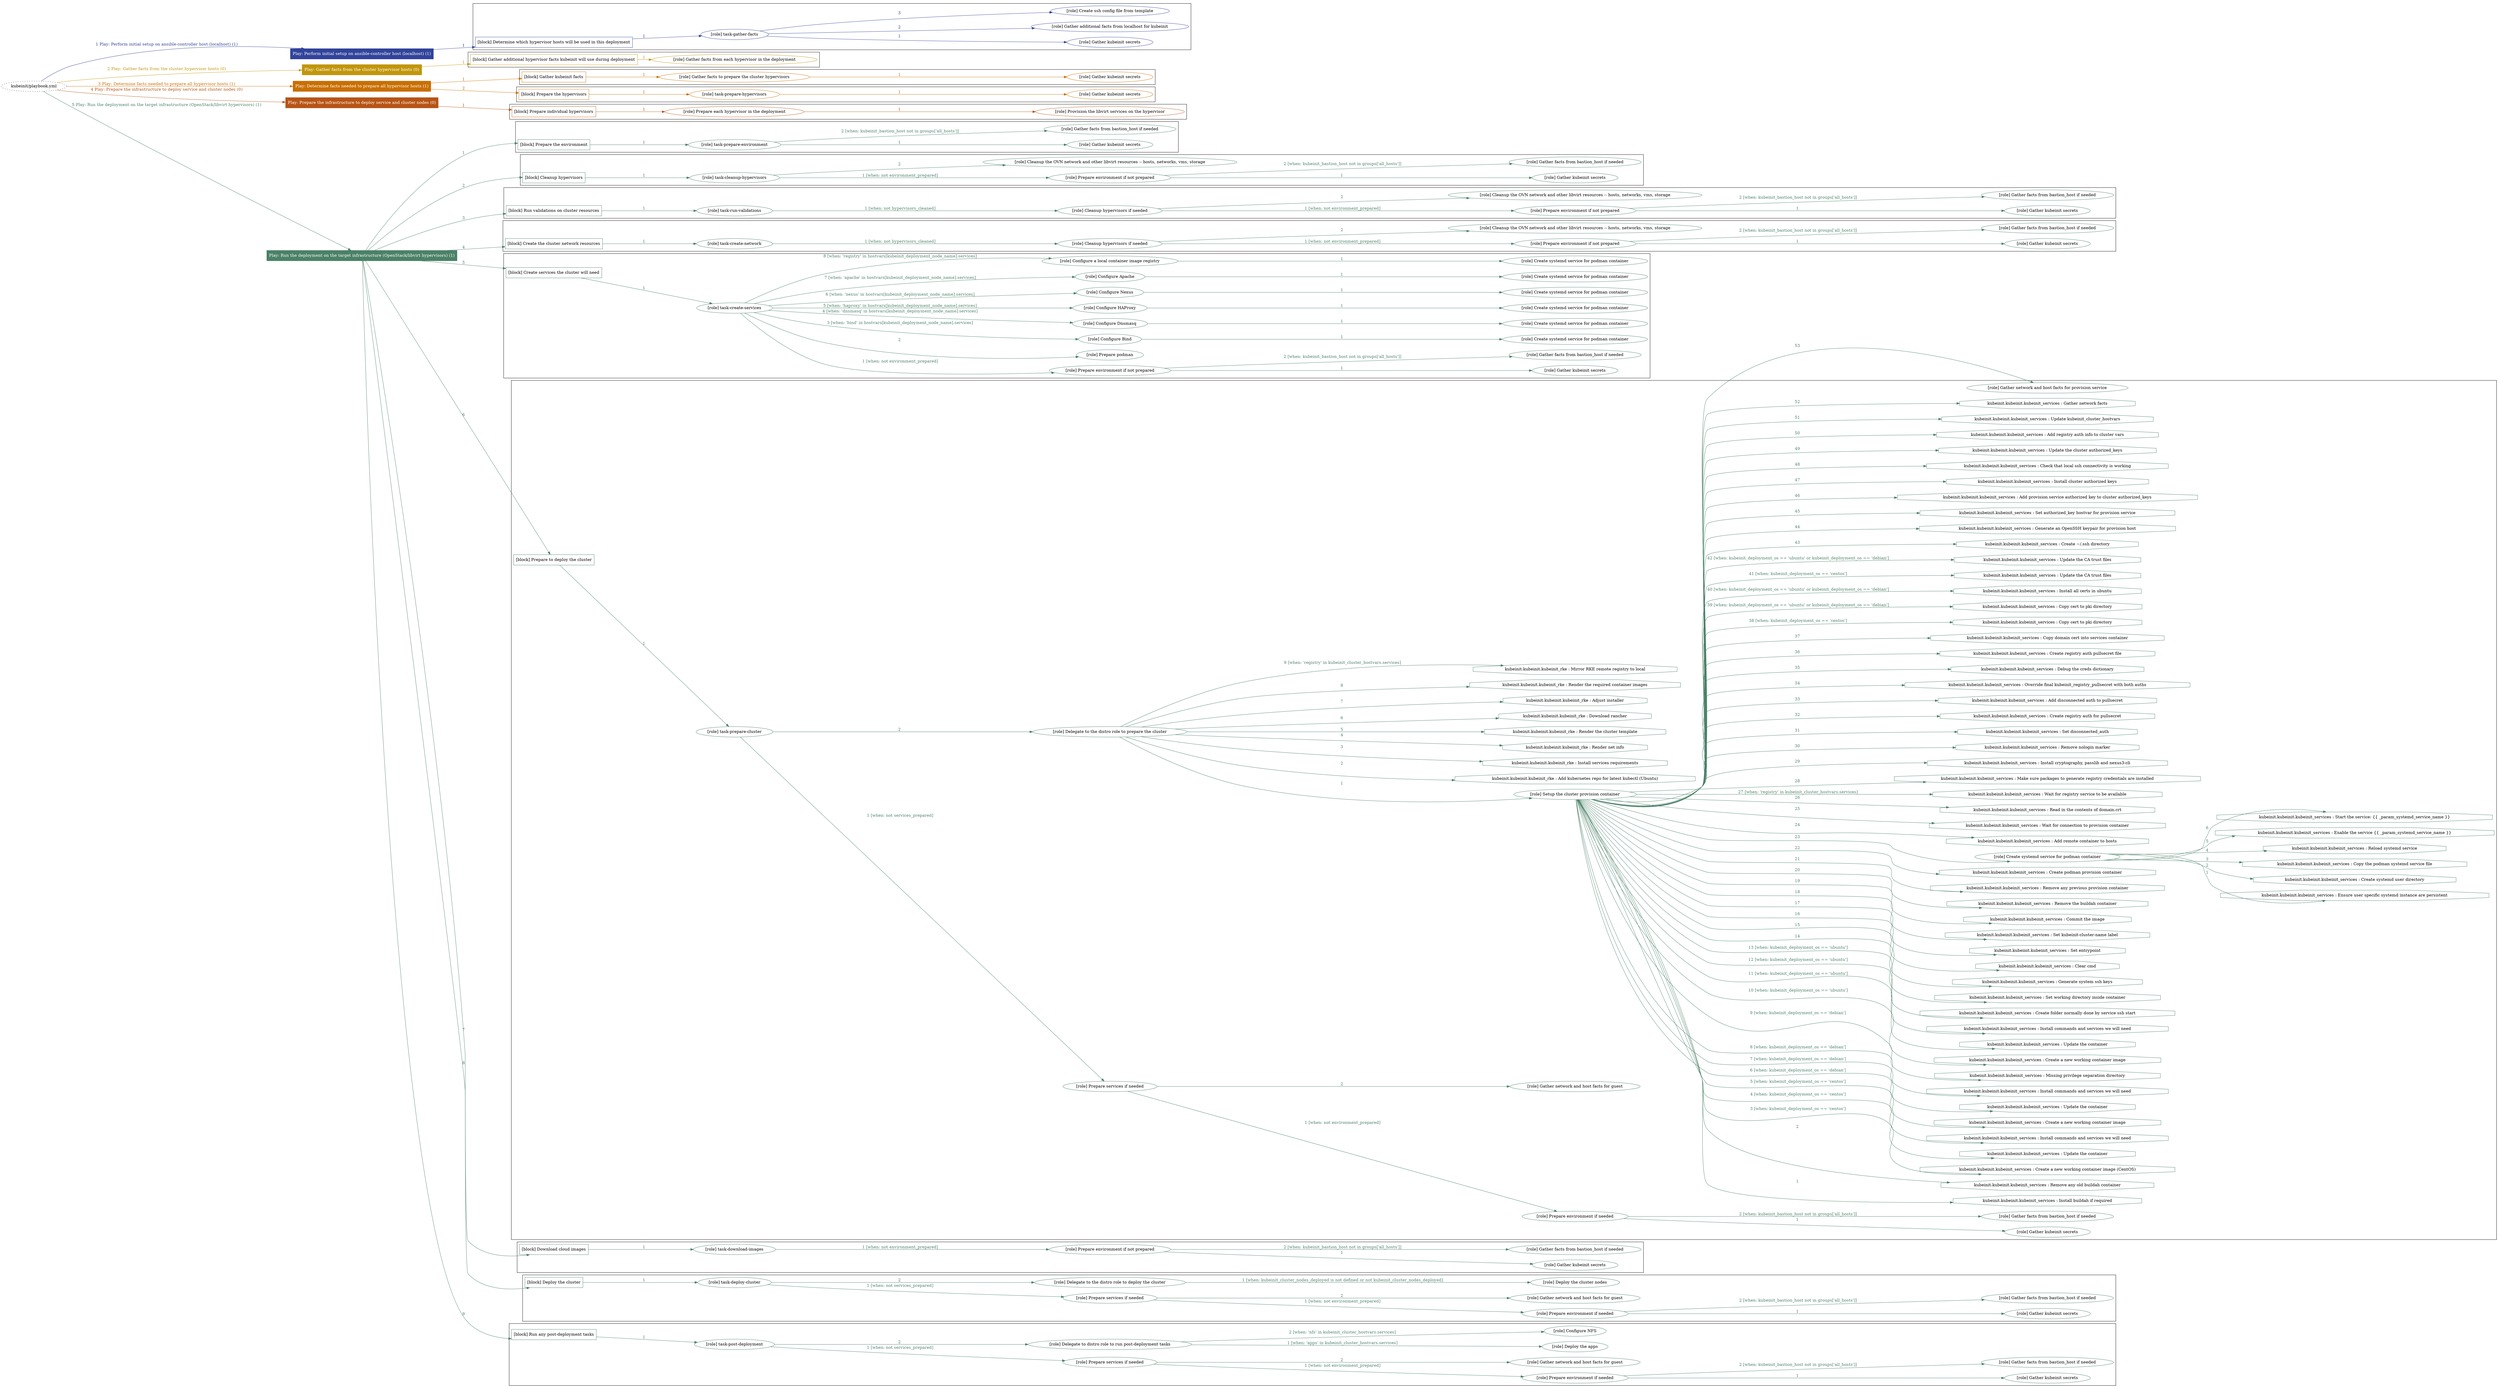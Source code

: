 digraph {
	graph [concentrate=true ordering=in rankdir=LR ratio=fill]
	edge [esep=5 sep=10]
	"kubeinit/playbook.yml" [URL="/home/runner/work/kubeinit/kubeinit/kubeinit/playbook.yml" id=playbook_973b4a93 style=dotted]
	"kubeinit/playbook.yml" -> play_4bcfe72f [label="1 Play: Perform initial setup on ansible-controller host (localhost) (1)" color="#31439b" fontcolor="#31439b" id=edge_play_4bcfe72f labeltooltip="1 Play: Perform initial setup on ansible-controller host (localhost) (1)" tooltip="1 Play: Perform initial setup on ansible-controller host (localhost) (1)"]
	subgraph "Play: Perform initial setup on ansible-controller host (localhost) (1)" {
		play_4bcfe72f [label="Play: Perform initial setup on ansible-controller host (localhost) (1)" URL="/home/runner/work/kubeinit/kubeinit/kubeinit/playbook.yml" color="#31439b" fontcolor="#ffffff" id=play_4bcfe72f shape=box style=filled tooltip=localhost]
		play_4bcfe72f -> block_8727692e [label=1 color="#31439b" fontcolor="#31439b" id=edge_block_8727692e labeltooltip=1 tooltip=1]
		subgraph cluster_block_8727692e {
			block_8727692e [label="[block] Determine which hypervisor hosts will be used in this deployment" URL="/home/runner/work/kubeinit/kubeinit/kubeinit/playbook.yml" color="#31439b" id=block_8727692e labeltooltip="Determine which hypervisor hosts will be used in this deployment" shape=box tooltip="Determine which hypervisor hosts will be used in this deployment"]
			block_8727692e -> role_9f31a1c7 [label="1 " color="#31439b" fontcolor="#31439b" id=edge_role_9f31a1c7 labeltooltip="1 " tooltip="1 "]
			subgraph "task-gather-facts" {
				role_9f31a1c7 [label="[role] task-gather-facts" URL="/home/runner/work/kubeinit/kubeinit/kubeinit/playbook.yml" color="#31439b" id=role_9f31a1c7 tooltip="task-gather-facts"]
				role_9f31a1c7 -> role_c77cdf32 [label="1 " color="#31439b" fontcolor="#31439b" id=edge_role_c77cdf32 labeltooltip="1 " tooltip="1 "]
				subgraph "Gather kubeinit secrets" {
					role_c77cdf32 [label="[role] Gather kubeinit secrets" URL="/home/runner/.ansible/collections/ansible_collections/kubeinit/kubeinit/roles/kubeinit_prepare/tasks/build_hypervisors_group.yml" color="#31439b" id=role_c77cdf32 tooltip="Gather kubeinit secrets"]
				}
				role_9f31a1c7 -> role_578c20da [label="2 " color="#31439b" fontcolor="#31439b" id=edge_role_578c20da labeltooltip="2 " tooltip="2 "]
				subgraph "Gather additional facts from localhost for kubeinit" {
					role_578c20da [label="[role] Gather additional facts from localhost for kubeinit" URL="/home/runner/.ansible/collections/ansible_collections/kubeinit/kubeinit/roles/kubeinit_prepare/tasks/build_hypervisors_group.yml" color="#31439b" id=role_578c20da tooltip="Gather additional facts from localhost for kubeinit"]
				}
				role_9f31a1c7 -> role_77cc879a [label="3 " color="#31439b" fontcolor="#31439b" id=edge_role_77cc879a labeltooltip="3 " tooltip="3 "]
				subgraph "Create ssh config file from template" {
					role_77cc879a [label="[role] Create ssh config file from template" URL="/home/runner/.ansible/collections/ansible_collections/kubeinit/kubeinit/roles/kubeinit_prepare/tasks/build_hypervisors_group.yml" color="#31439b" id=role_77cc879a tooltip="Create ssh config file from template"]
				}
			}
		}
	}
	"kubeinit/playbook.yml" -> play_fc46bd47 [label="2 Play: Gather facts from the cluster hypervisor hosts (0)" color="#c1960b" fontcolor="#c1960b" id=edge_play_fc46bd47 labeltooltip="2 Play: Gather facts from the cluster hypervisor hosts (0)" tooltip="2 Play: Gather facts from the cluster hypervisor hosts (0)"]
	subgraph "Play: Gather facts from the cluster hypervisor hosts (0)" {
		play_fc46bd47 [label="Play: Gather facts from the cluster hypervisor hosts (0)" URL="/home/runner/work/kubeinit/kubeinit/kubeinit/playbook.yml" color="#c1960b" fontcolor="#ffffff" id=play_fc46bd47 shape=box style=filled tooltip="Play: Gather facts from the cluster hypervisor hosts (0)"]
		play_fc46bd47 -> block_ce802a08 [label=1 color="#c1960b" fontcolor="#c1960b" id=edge_block_ce802a08 labeltooltip=1 tooltip=1]
		subgraph cluster_block_ce802a08 {
			block_ce802a08 [label="[block] Gather additional hypervisor facts kubeinit will use during deployment" URL="/home/runner/work/kubeinit/kubeinit/kubeinit/playbook.yml" color="#c1960b" id=block_ce802a08 labeltooltip="Gather additional hypervisor facts kubeinit will use during deployment" shape=box tooltip="Gather additional hypervisor facts kubeinit will use during deployment"]
			block_ce802a08 -> role_ec540e39 [label="1 " color="#c1960b" fontcolor="#c1960b" id=edge_role_ec540e39 labeltooltip="1 " tooltip="1 "]
			subgraph "Gather facts from each hypervisor in the deployment" {
				role_ec540e39 [label="[role] Gather facts from each hypervisor in the deployment" URL="/home/runner/work/kubeinit/kubeinit/kubeinit/playbook.yml" color="#c1960b" id=role_ec540e39 tooltip="Gather facts from each hypervisor in the deployment"]
			}
		}
	}
	"kubeinit/playbook.yml" -> play_1bd69f44 [label="3 Play: Determine facts needed to prepare all hypervisor hosts (1)" color="#c96f03" fontcolor="#c96f03" id=edge_play_1bd69f44 labeltooltip="3 Play: Determine facts needed to prepare all hypervisor hosts (1)" tooltip="3 Play: Determine facts needed to prepare all hypervisor hosts (1)"]
	subgraph "Play: Determine facts needed to prepare all hypervisor hosts (1)" {
		play_1bd69f44 [label="Play: Determine facts needed to prepare all hypervisor hosts (1)" URL="/home/runner/work/kubeinit/kubeinit/kubeinit/playbook.yml" color="#c96f03" fontcolor="#ffffff" id=play_1bd69f44 shape=box style=filled tooltip=localhost]
		play_1bd69f44 -> block_ff3eed8b [label=1 color="#c96f03" fontcolor="#c96f03" id=edge_block_ff3eed8b labeltooltip=1 tooltip=1]
		subgraph cluster_block_ff3eed8b {
			block_ff3eed8b [label="[block] Gather kubeinit facts" URL="/home/runner/work/kubeinit/kubeinit/kubeinit/playbook.yml" color="#c96f03" id=block_ff3eed8b labeltooltip="Gather kubeinit facts" shape=box tooltip="Gather kubeinit facts"]
			block_ff3eed8b -> role_f0abc62d [label="1 " color="#c96f03" fontcolor="#c96f03" id=edge_role_f0abc62d labeltooltip="1 " tooltip="1 "]
			subgraph "Gather facts to prepare the cluster hypervisors" {
				role_f0abc62d [label="[role] Gather facts to prepare the cluster hypervisors" URL="/home/runner/work/kubeinit/kubeinit/kubeinit/playbook.yml" color="#c96f03" id=role_f0abc62d tooltip="Gather facts to prepare the cluster hypervisors"]
				role_f0abc62d -> role_8818ce6d [label="1 " color="#c96f03" fontcolor="#c96f03" id=edge_role_8818ce6d labeltooltip="1 " tooltip="1 "]
				subgraph "Gather kubeinit secrets" {
					role_8818ce6d [label="[role] Gather kubeinit secrets" URL="/home/runner/.ansible/collections/ansible_collections/kubeinit/kubeinit/roles/kubeinit_prepare/tasks/gather_kubeinit_facts.yml" color="#c96f03" id=role_8818ce6d tooltip="Gather kubeinit secrets"]
				}
			}
		}
		play_1bd69f44 -> block_4ab61ed6 [label=2 color="#c96f03" fontcolor="#c96f03" id=edge_block_4ab61ed6 labeltooltip=2 tooltip=2]
		subgraph cluster_block_4ab61ed6 {
			block_4ab61ed6 [label="[block] Prepare the hypervisors" URL="/home/runner/work/kubeinit/kubeinit/kubeinit/playbook.yml" color="#c96f03" id=block_4ab61ed6 labeltooltip="Prepare the hypervisors" shape=box tooltip="Prepare the hypervisors"]
			block_4ab61ed6 -> role_acc06e0f [label="1 " color="#c96f03" fontcolor="#c96f03" id=edge_role_acc06e0f labeltooltip="1 " tooltip="1 "]
			subgraph "task-prepare-hypervisors" {
				role_acc06e0f [label="[role] task-prepare-hypervisors" URL="/home/runner/work/kubeinit/kubeinit/kubeinit/playbook.yml" color="#c96f03" id=role_acc06e0f tooltip="task-prepare-hypervisors"]
				role_acc06e0f -> role_b70a3f2e [label="1 " color="#c96f03" fontcolor="#c96f03" id=edge_role_b70a3f2e labeltooltip="1 " tooltip="1 "]
				subgraph "Gather kubeinit secrets" {
					role_b70a3f2e [label="[role] Gather kubeinit secrets" URL="/home/runner/.ansible/collections/ansible_collections/kubeinit/kubeinit/roles/kubeinit_prepare/tasks/gather_kubeinit_facts.yml" color="#c96f03" id=role_b70a3f2e tooltip="Gather kubeinit secrets"]
				}
			}
		}
	}
	"kubeinit/playbook.yml" -> play_aafea208 [label="4 Play: Prepare the infrastructure to deploy service and cluster nodes (0)" color="#b75415" fontcolor="#b75415" id=edge_play_aafea208 labeltooltip="4 Play: Prepare the infrastructure to deploy service and cluster nodes (0)" tooltip="4 Play: Prepare the infrastructure to deploy service and cluster nodes (0)"]
	subgraph "Play: Prepare the infrastructure to deploy service and cluster nodes (0)" {
		play_aafea208 [label="Play: Prepare the infrastructure to deploy service and cluster nodes (0)" URL="/home/runner/work/kubeinit/kubeinit/kubeinit/playbook.yml" color="#b75415" fontcolor="#ffffff" id=play_aafea208 shape=box style=filled tooltip="Play: Prepare the infrastructure to deploy service and cluster nodes (0)"]
		play_aafea208 -> block_bbd3c9d4 [label=1 color="#b75415" fontcolor="#b75415" id=edge_block_bbd3c9d4 labeltooltip=1 tooltip=1]
		subgraph cluster_block_bbd3c9d4 {
			block_bbd3c9d4 [label="[block] Prepare individual hypervisors" URL="/home/runner/work/kubeinit/kubeinit/kubeinit/playbook.yml" color="#b75415" id=block_bbd3c9d4 labeltooltip="Prepare individual hypervisors" shape=box tooltip="Prepare individual hypervisors"]
			block_bbd3c9d4 -> role_5eb4064b [label="1 " color="#b75415" fontcolor="#b75415" id=edge_role_5eb4064b labeltooltip="1 " tooltip="1 "]
			subgraph "Prepare each hypervisor in the deployment" {
				role_5eb4064b [label="[role] Prepare each hypervisor in the deployment" URL="/home/runner/work/kubeinit/kubeinit/kubeinit/playbook.yml" color="#b75415" id=role_5eb4064b tooltip="Prepare each hypervisor in the deployment"]
				role_5eb4064b -> role_13ca8c6c [label="1 " color="#b75415" fontcolor="#b75415" id=edge_role_13ca8c6c labeltooltip="1 " tooltip="1 "]
				subgraph "Provision the libvirt services on the hypervisor" {
					role_13ca8c6c [label="[role] Provision the libvirt services on the hypervisor" URL="/home/runner/.ansible/collections/ansible_collections/kubeinit/kubeinit/roles/kubeinit_prepare/tasks/prepare_hypervisor.yml" color="#b75415" id=role_13ca8c6c tooltip="Provision the libvirt services on the hypervisor"]
				}
			}
		}
	}
	"kubeinit/playbook.yml" -> play_112dc658 [label="5 Play: Run the deployment on the target infrastructure (OpenStack/libvirt hypervisors) (1)" color="#4b8167" fontcolor="#4b8167" id=edge_play_112dc658 labeltooltip="5 Play: Run the deployment on the target infrastructure (OpenStack/libvirt hypervisors) (1)" tooltip="5 Play: Run the deployment on the target infrastructure (OpenStack/libvirt hypervisors) (1)"]
	subgraph "Play: Run the deployment on the target infrastructure (OpenStack/libvirt hypervisors) (1)" {
		play_112dc658 [label="Play: Run the deployment on the target infrastructure (OpenStack/libvirt hypervisors) (1)" URL="/home/runner/work/kubeinit/kubeinit/kubeinit/playbook.yml" color="#4b8167" fontcolor="#ffffff" id=play_112dc658 shape=box style=filled tooltip=localhost]
		play_112dc658 -> block_7854b0ac [label=1 color="#4b8167" fontcolor="#4b8167" id=edge_block_7854b0ac labeltooltip=1 tooltip=1]
		subgraph cluster_block_7854b0ac {
			block_7854b0ac [label="[block] Prepare the environment" URL="/home/runner/work/kubeinit/kubeinit/kubeinit/playbook.yml" color="#4b8167" id=block_7854b0ac labeltooltip="Prepare the environment" shape=box tooltip="Prepare the environment"]
			block_7854b0ac -> role_06b127d3 [label="1 " color="#4b8167" fontcolor="#4b8167" id=edge_role_06b127d3 labeltooltip="1 " tooltip="1 "]
			subgraph "task-prepare-environment" {
				role_06b127d3 [label="[role] task-prepare-environment" URL="/home/runner/work/kubeinit/kubeinit/kubeinit/playbook.yml" color="#4b8167" id=role_06b127d3 tooltip="task-prepare-environment"]
				role_06b127d3 -> role_41be1a3d [label="1 " color="#4b8167" fontcolor="#4b8167" id=edge_role_41be1a3d labeltooltip="1 " tooltip="1 "]
				subgraph "Gather kubeinit secrets" {
					role_41be1a3d [label="[role] Gather kubeinit secrets" URL="/home/runner/.ansible/collections/ansible_collections/kubeinit/kubeinit/roles/kubeinit_prepare/tasks/gather_kubeinit_facts.yml" color="#4b8167" id=role_41be1a3d tooltip="Gather kubeinit secrets"]
				}
				role_06b127d3 -> role_0a4c8a76 [label="2 [when: kubeinit_bastion_host not in groups['all_hosts']]" color="#4b8167" fontcolor="#4b8167" id=edge_role_0a4c8a76 labeltooltip="2 [when: kubeinit_bastion_host not in groups['all_hosts']]" tooltip="2 [when: kubeinit_bastion_host not in groups['all_hosts']]"]
				subgraph "Gather facts from bastion_host if needed" {
					role_0a4c8a76 [label="[role] Gather facts from bastion_host if needed" URL="/home/runner/.ansible/collections/ansible_collections/kubeinit/kubeinit/roles/kubeinit_prepare/tasks/main.yml" color="#4b8167" id=role_0a4c8a76 tooltip="Gather facts from bastion_host if needed"]
				}
			}
		}
		play_112dc658 -> block_7978a0d2 [label=2 color="#4b8167" fontcolor="#4b8167" id=edge_block_7978a0d2 labeltooltip=2 tooltip=2]
		subgraph cluster_block_7978a0d2 {
			block_7978a0d2 [label="[block] Cleanup hypervisors" URL="/home/runner/work/kubeinit/kubeinit/kubeinit/playbook.yml" color="#4b8167" id=block_7978a0d2 labeltooltip="Cleanup hypervisors" shape=box tooltip="Cleanup hypervisors"]
			block_7978a0d2 -> role_61b41c67 [label="1 " color="#4b8167" fontcolor="#4b8167" id=edge_role_61b41c67 labeltooltip="1 " tooltip="1 "]
			subgraph "task-cleanup-hypervisors" {
				role_61b41c67 [label="[role] task-cleanup-hypervisors" URL="/home/runner/work/kubeinit/kubeinit/kubeinit/playbook.yml" color="#4b8167" id=role_61b41c67 tooltip="task-cleanup-hypervisors"]
				role_61b41c67 -> role_ffb1f161 [label="1 [when: not environment_prepared]" color="#4b8167" fontcolor="#4b8167" id=edge_role_ffb1f161 labeltooltip="1 [when: not environment_prepared]" tooltip="1 [when: not environment_prepared]"]
				subgraph "Prepare environment if not prepared" {
					role_ffb1f161 [label="[role] Prepare environment if not prepared" URL="/home/runner/.ansible/collections/ansible_collections/kubeinit/kubeinit/roles/kubeinit_libvirt/tasks/cleanup_hypervisors.yml" color="#4b8167" id=role_ffb1f161 tooltip="Prepare environment if not prepared"]
					role_ffb1f161 -> role_d7560448 [label="1 " color="#4b8167" fontcolor="#4b8167" id=edge_role_d7560448 labeltooltip="1 " tooltip="1 "]
					subgraph "Gather kubeinit secrets" {
						role_d7560448 [label="[role] Gather kubeinit secrets" URL="/home/runner/.ansible/collections/ansible_collections/kubeinit/kubeinit/roles/kubeinit_prepare/tasks/gather_kubeinit_facts.yml" color="#4b8167" id=role_d7560448 tooltip="Gather kubeinit secrets"]
					}
					role_ffb1f161 -> role_09258093 [label="2 [when: kubeinit_bastion_host not in groups['all_hosts']]" color="#4b8167" fontcolor="#4b8167" id=edge_role_09258093 labeltooltip="2 [when: kubeinit_bastion_host not in groups['all_hosts']]" tooltip="2 [when: kubeinit_bastion_host not in groups['all_hosts']]"]
					subgraph "Gather facts from bastion_host if needed" {
						role_09258093 [label="[role] Gather facts from bastion_host if needed" URL="/home/runner/.ansible/collections/ansible_collections/kubeinit/kubeinit/roles/kubeinit_prepare/tasks/main.yml" color="#4b8167" id=role_09258093 tooltip="Gather facts from bastion_host if needed"]
					}
				}
				role_61b41c67 -> role_33043753 [label="2 " color="#4b8167" fontcolor="#4b8167" id=edge_role_33043753 labeltooltip="2 " tooltip="2 "]
				subgraph "Cleanup the OVN network and other libvirt resources -- hosts, networks, vms, storage" {
					role_33043753 [label="[role] Cleanup the OVN network and other libvirt resources -- hosts, networks, vms, storage" URL="/home/runner/.ansible/collections/ansible_collections/kubeinit/kubeinit/roles/kubeinit_libvirt/tasks/cleanup_hypervisors.yml" color="#4b8167" id=role_33043753 tooltip="Cleanup the OVN network and other libvirt resources -- hosts, networks, vms, storage"]
				}
			}
		}
		play_112dc658 -> block_22a5aa38 [label=3 color="#4b8167" fontcolor="#4b8167" id=edge_block_22a5aa38 labeltooltip=3 tooltip=3]
		subgraph cluster_block_22a5aa38 {
			block_22a5aa38 [label="[block] Run validations on cluster resources" URL="/home/runner/work/kubeinit/kubeinit/kubeinit/playbook.yml" color="#4b8167" id=block_22a5aa38 labeltooltip="Run validations on cluster resources" shape=box tooltip="Run validations on cluster resources"]
			block_22a5aa38 -> role_f10b467f [label="1 " color="#4b8167" fontcolor="#4b8167" id=edge_role_f10b467f labeltooltip="1 " tooltip="1 "]
			subgraph "task-run-validations" {
				role_f10b467f [label="[role] task-run-validations" URL="/home/runner/work/kubeinit/kubeinit/kubeinit/playbook.yml" color="#4b8167" id=role_f10b467f tooltip="task-run-validations"]
				role_f10b467f -> role_b5e6711b [label="1 [when: not hypervisors_cleaned]" color="#4b8167" fontcolor="#4b8167" id=edge_role_b5e6711b labeltooltip="1 [when: not hypervisors_cleaned]" tooltip="1 [when: not hypervisors_cleaned]"]
				subgraph "Cleanup hypervisors if needed" {
					role_b5e6711b [label="[role] Cleanup hypervisors if needed" URL="/home/runner/.ansible/collections/ansible_collections/kubeinit/kubeinit/roles/kubeinit_validations/tasks/main.yml" color="#4b8167" id=role_b5e6711b tooltip="Cleanup hypervisors if needed"]
					role_b5e6711b -> role_16ec4510 [label="1 [when: not environment_prepared]" color="#4b8167" fontcolor="#4b8167" id=edge_role_16ec4510 labeltooltip="1 [when: not environment_prepared]" tooltip="1 [when: not environment_prepared]"]
					subgraph "Prepare environment if not prepared" {
						role_16ec4510 [label="[role] Prepare environment if not prepared" URL="/home/runner/.ansible/collections/ansible_collections/kubeinit/kubeinit/roles/kubeinit_libvirt/tasks/cleanup_hypervisors.yml" color="#4b8167" id=role_16ec4510 tooltip="Prepare environment if not prepared"]
						role_16ec4510 -> role_0a2d0b42 [label="1 " color="#4b8167" fontcolor="#4b8167" id=edge_role_0a2d0b42 labeltooltip="1 " tooltip="1 "]
						subgraph "Gather kubeinit secrets" {
							role_0a2d0b42 [label="[role] Gather kubeinit secrets" URL="/home/runner/.ansible/collections/ansible_collections/kubeinit/kubeinit/roles/kubeinit_prepare/tasks/gather_kubeinit_facts.yml" color="#4b8167" id=role_0a2d0b42 tooltip="Gather kubeinit secrets"]
						}
						role_16ec4510 -> role_a4a53d0d [label="2 [when: kubeinit_bastion_host not in groups['all_hosts']]" color="#4b8167" fontcolor="#4b8167" id=edge_role_a4a53d0d labeltooltip="2 [when: kubeinit_bastion_host not in groups['all_hosts']]" tooltip="2 [when: kubeinit_bastion_host not in groups['all_hosts']]"]
						subgraph "Gather facts from bastion_host if needed" {
							role_a4a53d0d [label="[role] Gather facts from bastion_host if needed" URL="/home/runner/.ansible/collections/ansible_collections/kubeinit/kubeinit/roles/kubeinit_prepare/tasks/main.yml" color="#4b8167" id=role_a4a53d0d tooltip="Gather facts from bastion_host if needed"]
						}
					}
					role_b5e6711b -> role_2d68cf6e [label="2 " color="#4b8167" fontcolor="#4b8167" id=edge_role_2d68cf6e labeltooltip="2 " tooltip="2 "]
					subgraph "Cleanup the OVN network and other libvirt resources -- hosts, networks, vms, storage" {
						role_2d68cf6e [label="[role] Cleanup the OVN network and other libvirt resources -- hosts, networks, vms, storage" URL="/home/runner/.ansible/collections/ansible_collections/kubeinit/kubeinit/roles/kubeinit_libvirt/tasks/cleanup_hypervisors.yml" color="#4b8167" id=role_2d68cf6e tooltip="Cleanup the OVN network and other libvirt resources -- hosts, networks, vms, storage"]
					}
				}
			}
		}
		play_112dc658 -> block_386b7f7e [label=4 color="#4b8167" fontcolor="#4b8167" id=edge_block_386b7f7e labeltooltip=4 tooltip=4]
		subgraph cluster_block_386b7f7e {
			block_386b7f7e [label="[block] Create the cluster network resources" URL="/home/runner/work/kubeinit/kubeinit/kubeinit/playbook.yml" color="#4b8167" id=block_386b7f7e labeltooltip="Create the cluster network resources" shape=box tooltip="Create the cluster network resources"]
			block_386b7f7e -> role_63fdeca6 [label="1 " color="#4b8167" fontcolor="#4b8167" id=edge_role_63fdeca6 labeltooltip="1 " tooltip="1 "]
			subgraph "task-create-network" {
				role_63fdeca6 [label="[role] task-create-network" URL="/home/runner/work/kubeinit/kubeinit/kubeinit/playbook.yml" color="#4b8167" id=role_63fdeca6 tooltip="task-create-network"]
				role_63fdeca6 -> role_d2ccbc81 [label="1 [when: not hypervisors_cleaned]" color="#4b8167" fontcolor="#4b8167" id=edge_role_d2ccbc81 labeltooltip="1 [when: not hypervisors_cleaned]" tooltip="1 [when: not hypervisors_cleaned]"]
				subgraph "Cleanup hypervisors if needed" {
					role_d2ccbc81 [label="[role] Cleanup hypervisors if needed" URL="/home/runner/.ansible/collections/ansible_collections/kubeinit/kubeinit/roles/kubeinit_libvirt/tasks/create_network.yml" color="#4b8167" id=role_d2ccbc81 tooltip="Cleanup hypervisors if needed"]
					role_d2ccbc81 -> role_6386e4fa [label="1 [when: not environment_prepared]" color="#4b8167" fontcolor="#4b8167" id=edge_role_6386e4fa labeltooltip="1 [when: not environment_prepared]" tooltip="1 [when: not environment_prepared]"]
					subgraph "Prepare environment if not prepared" {
						role_6386e4fa [label="[role] Prepare environment if not prepared" URL="/home/runner/.ansible/collections/ansible_collections/kubeinit/kubeinit/roles/kubeinit_libvirt/tasks/cleanup_hypervisors.yml" color="#4b8167" id=role_6386e4fa tooltip="Prepare environment if not prepared"]
						role_6386e4fa -> role_d17c0e1c [label="1 " color="#4b8167" fontcolor="#4b8167" id=edge_role_d17c0e1c labeltooltip="1 " tooltip="1 "]
						subgraph "Gather kubeinit secrets" {
							role_d17c0e1c [label="[role] Gather kubeinit secrets" URL="/home/runner/.ansible/collections/ansible_collections/kubeinit/kubeinit/roles/kubeinit_prepare/tasks/gather_kubeinit_facts.yml" color="#4b8167" id=role_d17c0e1c tooltip="Gather kubeinit secrets"]
						}
						role_6386e4fa -> role_9ea1b88a [label="2 [when: kubeinit_bastion_host not in groups['all_hosts']]" color="#4b8167" fontcolor="#4b8167" id=edge_role_9ea1b88a labeltooltip="2 [when: kubeinit_bastion_host not in groups['all_hosts']]" tooltip="2 [when: kubeinit_bastion_host not in groups['all_hosts']]"]
						subgraph "Gather facts from bastion_host if needed" {
							role_9ea1b88a [label="[role] Gather facts from bastion_host if needed" URL="/home/runner/.ansible/collections/ansible_collections/kubeinit/kubeinit/roles/kubeinit_prepare/tasks/main.yml" color="#4b8167" id=role_9ea1b88a tooltip="Gather facts from bastion_host if needed"]
						}
					}
					role_d2ccbc81 -> role_f5cef902 [label="2 " color="#4b8167" fontcolor="#4b8167" id=edge_role_f5cef902 labeltooltip="2 " tooltip="2 "]
					subgraph "Cleanup the OVN network and other libvirt resources -- hosts, networks, vms, storage" {
						role_f5cef902 [label="[role] Cleanup the OVN network and other libvirt resources -- hosts, networks, vms, storage" URL="/home/runner/.ansible/collections/ansible_collections/kubeinit/kubeinit/roles/kubeinit_libvirt/tasks/cleanup_hypervisors.yml" color="#4b8167" id=role_f5cef902 tooltip="Cleanup the OVN network and other libvirt resources -- hosts, networks, vms, storage"]
					}
				}
			}
		}
		play_112dc658 -> block_b24c8552 [label=5 color="#4b8167" fontcolor="#4b8167" id=edge_block_b24c8552 labeltooltip=5 tooltip=5]
		subgraph cluster_block_b24c8552 {
			block_b24c8552 [label="[block] Create services the cluster will need" URL="/home/runner/work/kubeinit/kubeinit/kubeinit/playbook.yml" color="#4b8167" id=block_b24c8552 labeltooltip="Create services the cluster will need" shape=box tooltip="Create services the cluster will need"]
			block_b24c8552 -> role_0c55de04 [label="1 " color="#4b8167" fontcolor="#4b8167" id=edge_role_0c55de04 labeltooltip="1 " tooltip="1 "]
			subgraph "task-create-services" {
				role_0c55de04 [label="[role] task-create-services" URL="/home/runner/work/kubeinit/kubeinit/kubeinit/playbook.yml" color="#4b8167" id=role_0c55de04 tooltip="task-create-services"]
				role_0c55de04 -> role_dce3a3c4 [label="1 [when: not environment_prepared]" color="#4b8167" fontcolor="#4b8167" id=edge_role_dce3a3c4 labeltooltip="1 [when: not environment_prepared]" tooltip="1 [when: not environment_prepared]"]
				subgraph "Prepare environment if not prepared" {
					role_dce3a3c4 [label="[role] Prepare environment if not prepared" URL="/home/runner/.ansible/collections/ansible_collections/kubeinit/kubeinit/roles/kubeinit_services/tasks/main.yml" color="#4b8167" id=role_dce3a3c4 tooltip="Prepare environment if not prepared"]
					role_dce3a3c4 -> role_f6ec645e [label="1 " color="#4b8167" fontcolor="#4b8167" id=edge_role_f6ec645e labeltooltip="1 " tooltip="1 "]
					subgraph "Gather kubeinit secrets" {
						role_f6ec645e [label="[role] Gather kubeinit secrets" URL="/home/runner/.ansible/collections/ansible_collections/kubeinit/kubeinit/roles/kubeinit_prepare/tasks/gather_kubeinit_facts.yml" color="#4b8167" id=role_f6ec645e tooltip="Gather kubeinit secrets"]
					}
					role_dce3a3c4 -> role_58d4f69b [label="2 [when: kubeinit_bastion_host not in groups['all_hosts']]" color="#4b8167" fontcolor="#4b8167" id=edge_role_58d4f69b labeltooltip="2 [when: kubeinit_bastion_host not in groups['all_hosts']]" tooltip="2 [when: kubeinit_bastion_host not in groups['all_hosts']]"]
					subgraph "Gather facts from bastion_host if needed" {
						role_58d4f69b [label="[role] Gather facts from bastion_host if needed" URL="/home/runner/.ansible/collections/ansible_collections/kubeinit/kubeinit/roles/kubeinit_prepare/tasks/main.yml" color="#4b8167" id=role_58d4f69b tooltip="Gather facts from bastion_host if needed"]
					}
				}
				role_0c55de04 -> role_e0d8d48d [label="2 " color="#4b8167" fontcolor="#4b8167" id=edge_role_e0d8d48d labeltooltip="2 " tooltip="2 "]
				subgraph "Prepare podman" {
					role_e0d8d48d [label="[role] Prepare podman" URL="/home/runner/.ansible/collections/ansible_collections/kubeinit/kubeinit/roles/kubeinit_services/tasks/00_create_service_pod.yml" color="#4b8167" id=role_e0d8d48d tooltip="Prepare podman"]
				}
				role_0c55de04 -> role_b9575cdc [label="3 [when: 'bind' in hostvars[kubeinit_deployment_node_name].services]" color="#4b8167" fontcolor="#4b8167" id=edge_role_b9575cdc labeltooltip="3 [when: 'bind' in hostvars[kubeinit_deployment_node_name].services]" tooltip="3 [when: 'bind' in hostvars[kubeinit_deployment_node_name].services]"]
				subgraph "Configure Bind" {
					role_b9575cdc [label="[role] Configure Bind" URL="/home/runner/.ansible/collections/ansible_collections/kubeinit/kubeinit/roles/kubeinit_services/tasks/start_services_containers.yml" color="#4b8167" id=role_b9575cdc tooltip="Configure Bind"]
					role_b9575cdc -> role_5e483bd9 [label="1 " color="#4b8167" fontcolor="#4b8167" id=edge_role_5e483bd9 labeltooltip="1 " tooltip="1 "]
					subgraph "Create systemd service for podman container" {
						role_5e483bd9 [label="[role] Create systemd service for podman container" URL="/home/runner/.ansible/collections/ansible_collections/kubeinit/kubeinit/roles/kubeinit_bind/tasks/main.yml" color="#4b8167" id=role_5e483bd9 tooltip="Create systemd service for podman container"]
					}
				}
				role_0c55de04 -> role_da955d44 [label="4 [when: 'dnsmasq' in hostvars[kubeinit_deployment_node_name].services]" color="#4b8167" fontcolor="#4b8167" id=edge_role_da955d44 labeltooltip="4 [when: 'dnsmasq' in hostvars[kubeinit_deployment_node_name].services]" tooltip="4 [when: 'dnsmasq' in hostvars[kubeinit_deployment_node_name].services]"]
				subgraph "Configure Dnsmasq" {
					role_da955d44 [label="[role] Configure Dnsmasq" URL="/home/runner/.ansible/collections/ansible_collections/kubeinit/kubeinit/roles/kubeinit_services/tasks/start_services_containers.yml" color="#4b8167" id=role_da955d44 tooltip="Configure Dnsmasq"]
					role_da955d44 -> role_99d5ae8a [label="1 " color="#4b8167" fontcolor="#4b8167" id=edge_role_99d5ae8a labeltooltip="1 " tooltip="1 "]
					subgraph "Create systemd service for podman container" {
						role_99d5ae8a [label="[role] Create systemd service for podman container" URL="/home/runner/.ansible/collections/ansible_collections/kubeinit/kubeinit/roles/kubeinit_dnsmasq/tasks/main.yml" color="#4b8167" id=role_99d5ae8a tooltip="Create systemd service for podman container"]
					}
				}
				role_0c55de04 -> role_9fb95f13 [label="5 [when: 'haproxy' in hostvars[kubeinit_deployment_node_name].services]" color="#4b8167" fontcolor="#4b8167" id=edge_role_9fb95f13 labeltooltip="5 [when: 'haproxy' in hostvars[kubeinit_deployment_node_name].services]" tooltip="5 [when: 'haproxy' in hostvars[kubeinit_deployment_node_name].services]"]
				subgraph "Configure HAProxy" {
					role_9fb95f13 [label="[role] Configure HAProxy" URL="/home/runner/.ansible/collections/ansible_collections/kubeinit/kubeinit/roles/kubeinit_services/tasks/start_services_containers.yml" color="#4b8167" id=role_9fb95f13 tooltip="Configure HAProxy"]
					role_9fb95f13 -> role_08240495 [label="1 " color="#4b8167" fontcolor="#4b8167" id=edge_role_08240495 labeltooltip="1 " tooltip="1 "]
					subgraph "Create systemd service for podman container" {
						role_08240495 [label="[role] Create systemd service for podman container" URL="/home/runner/.ansible/collections/ansible_collections/kubeinit/kubeinit/roles/kubeinit_haproxy/tasks/main.yml" color="#4b8167" id=role_08240495 tooltip="Create systemd service for podman container"]
					}
				}
				role_0c55de04 -> role_213dc854 [label="6 [when: 'nexus' in hostvars[kubeinit_deployment_node_name].services]" color="#4b8167" fontcolor="#4b8167" id=edge_role_213dc854 labeltooltip="6 [when: 'nexus' in hostvars[kubeinit_deployment_node_name].services]" tooltip="6 [when: 'nexus' in hostvars[kubeinit_deployment_node_name].services]"]
				subgraph "Configure Nexus" {
					role_213dc854 [label="[role] Configure Nexus" URL="/home/runner/.ansible/collections/ansible_collections/kubeinit/kubeinit/roles/kubeinit_services/tasks/start_services_containers.yml" color="#4b8167" id=role_213dc854 tooltip="Configure Nexus"]
					role_213dc854 -> role_b80b4b83 [label="1 " color="#4b8167" fontcolor="#4b8167" id=edge_role_b80b4b83 labeltooltip="1 " tooltip="1 "]
					subgraph "Create systemd service for podman container" {
						role_b80b4b83 [label="[role] Create systemd service for podman container" URL="/home/runner/.ansible/collections/ansible_collections/kubeinit/kubeinit/roles/kubeinit_nexus/tasks/main.yml" color="#4b8167" id=role_b80b4b83 tooltip="Create systemd service for podman container"]
					}
				}
				role_0c55de04 -> role_b63f19e1 [label="7 [when: 'apache' in hostvars[kubeinit_deployment_node_name].services]" color="#4b8167" fontcolor="#4b8167" id=edge_role_b63f19e1 labeltooltip="7 [when: 'apache' in hostvars[kubeinit_deployment_node_name].services]" tooltip="7 [when: 'apache' in hostvars[kubeinit_deployment_node_name].services]"]
				subgraph "Configure Apache" {
					role_b63f19e1 [label="[role] Configure Apache" URL="/home/runner/.ansible/collections/ansible_collections/kubeinit/kubeinit/roles/kubeinit_services/tasks/start_services_containers.yml" color="#4b8167" id=role_b63f19e1 tooltip="Configure Apache"]
					role_b63f19e1 -> role_ef64fe06 [label="1 " color="#4b8167" fontcolor="#4b8167" id=edge_role_ef64fe06 labeltooltip="1 " tooltip="1 "]
					subgraph "Create systemd service for podman container" {
						role_ef64fe06 [label="[role] Create systemd service for podman container" URL="/home/runner/.ansible/collections/ansible_collections/kubeinit/kubeinit/roles/kubeinit_apache/tasks/main.yml" color="#4b8167" id=role_ef64fe06 tooltip="Create systemd service for podman container"]
					}
				}
				role_0c55de04 -> role_30018130 [label="8 [when: 'registry' in hostvars[kubeinit_deployment_node_name].services]" color="#4b8167" fontcolor="#4b8167" id=edge_role_30018130 labeltooltip="8 [when: 'registry' in hostvars[kubeinit_deployment_node_name].services]" tooltip="8 [when: 'registry' in hostvars[kubeinit_deployment_node_name].services]"]
				subgraph "Configure a local container image registry" {
					role_30018130 [label="[role] Configure a local container image registry" URL="/home/runner/.ansible/collections/ansible_collections/kubeinit/kubeinit/roles/kubeinit_services/tasks/start_services_containers.yml" color="#4b8167" id=role_30018130 tooltip="Configure a local container image registry"]
					role_30018130 -> role_54530797 [label="1 " color="#4b8167" fontcolor="#4b8167" id=edge_role_54530797 labeltooltip="1 " tooltip="1 "]
					subgraph "Create systemd service for podman container" {
						role_54530797 [label="[role] Create systemd service for podman container" URL="/home/runner/.ansible/collections/ansible_collections/kubeinit/kubeinit/roles/kubeinit_registry/tasks/main.yml" color="#4b8167" id=role_54530797 tooltip="Create systemd service for podman container"]
					}
				}
			}
		}
		play_112dc658 -> block_0f1ab13d [label=6 color="#4b8167" fontcolor="#4b8167" id=edge_block_0f1ab13d labeltooltip=6 tooltip=6]
		subgraph cluster_block_0f1ab13d {
			block_0f1ab13d [label="[block] Prepare to deploy the cluster" URL="/home/runner/work/kubeinit/kubeinit/kubeinit/playbook.yml" color="#4b8167" id=block_0f1ab13d labeltooltip="Prepare to deploy the cluster" shape=box tooltip="Prepare to deploy the cluster"]
			block_0f1ab13d -> role_8299a427 [label="1 " color="#4b8167" fontcolor="#4b8167" id=edge_role_8299a427 labeltooltip="1 " tooltip="1 "]
			subgraph "task-prepare-cluster" {
				role_8299a427 [label="[role] task-prepare-cluster" URL="/home/runner/work/kubeinit/kubeinit/kubeinit/playbook.yml" color="#4b8167" id=role_8299a427 tooltip="task-prepare-cluster"]
				role_8299a427 -> role_d2c5c411 [label="1 [when: not services_prepared]" color="#4b8167" fontcolor="#4b8167" id=edge_role_d2c5c411 labeltooltip="1 [when: not services_prepared]" tooltip="1 [when: not services_prepared]"]
				subgraph "Prepare services if needed" {
					role_d2c5c411 [label="[role] Prepare services if needed" URL="/home/runner/.ansible/collections/ansible_collections/kubeinit/kubeinit/roles/kubeinit_prepare/tasks/prepare_cluster.yml" color="#4b8167" id=role_d2c5c411 tooltip="Prepare services if needed"]
					role_d2c5c411 -> role_258088b1 [label="1 [when: not environment_prepared]" color="#4b8167" fontcolor="#4b8167" id=edge_role_258088b1 labeltooltip="1 [when: not environment_prepared]" tooltip="1 [when: not environment_prepared]"]
					subgraph "Prepare environment if needed" {
						role_258088b1 [label="[role] Prepare environment if needed" URL="/home/runner/.ansible/collections/ansible_collections/kubeinit/kubeinit/roles/kubeinit_services/tasks/prepare_services.yml" color="#4b8167" id=role_258088b1 tooltip="Prepare environment if needed"]
						role_258088b1 -> role_1faa0aa8 [label="1 " color="#4b8167" fontcolor="#4b8167" id=edge_role_1faa0aa8 labeltooltip="1 " tooltip="1 "]
						subgraph "Gather kubeinit secrets" {
							role_1faa0aa8 [label="[role] Gather kubeinit secrets" URL="/home/runner/.ansible/collections/ansible_collections/kubeinit/kubeinit/roles/kubeinit_prepare/tasks/gather_kubeinit_facts.yml" color="#4b8167" id=role_1faa0aa8 tooltip="Gather kubeinit secrets"]
						}
						role_258088b1 -> role_3ba0a0c3 [label="2 [when: kubeinit_bastion_host not in groups['all_hosts']]" color="#4b8167" fontcolor="#4b8167" id=edge_role_3ba0a0c3 labeltooltip="2 [when: kubeinit_bastion_host not in groups['all_hosts']]" tooltip="2 [when: kubeinit_bastion_host not in groups['all_hosts']]"]
						subgraph "Gather facts from bastion_host if needed" {
							role_3ba0a0c3 [label="[role] Gather facts from bastion_host if needed" URL="/home/runner/.ansible/collections/ansible_collections/kubeinit/kubeinit/roles/kubeinit_prepare/tasks/main.yml" color="#4b8167" id=role_3ba0a0c3 tooltip="Gather facts from bastion_host if needed"]
						}
					}
					role_d2c5c411 -> role_bc6eeb77 [label="2 " color="#4b8167" fontcolor="#4b8167" id=edge_role_bc6eeb77 labeltooltip="2 " tooltip="2 "]
					subgraph "Gather network and host facts for guest" {
						role_bc6eeb77 [label="[role] Gather network and host facts for guest" URL="/home/runner/.ansible/collections/ansible_collections/kubeinit/kubeinit/roles/kubeinit_services/tasks/prepare_services.yml" color="#4b8167" id=role_bc6eeb77 tooltip="Gather network and host facts for guest"]
					}
				}
				role_8299a427 -> role_ba311556 [label="2 " color="#4b8167" fontcolor="#4b8167" id=edge_role_ba311556 labeltooltip="2 " tooltip="2 "]
				subgraph "Delegate to the distro role to prepare the cluster" {
					role_ba311556 [label="[role] Delegate to the distro role to prepare the cluster" URL="/home/runner/.ansible/collections/ansible_collections/kubeinit/kubeinit/roles/kubeinit_prepare/tasks/prepare_cluster.yml" color="#4b8167" id=role_ba311556 tooltip="Delegate to the distro role to prepare the cluster"]
					role_ba311556 -> role_e5de2dee [label="1 " color="#4b8167" fontcolor="#4b8167" id=edge_role_e5de2dee labeltooltip="1 " tooltip="1 "]
					subgraph "Setup the cluster provision container" {
						role_e5de2dee [label="[role] Setup the cluster provision container" URL="/home/runner/.ansible/collections/ansible_collections/kubeinit/kubeinit/roles/kubeinit_rke/tasks/prepare_cluster.yml" color="#4b8167" id=role_e5de2dee tooltip="Setup the cluster provision container"]
						task_6c502ff4 [label="kubeinit.kubeinit.kubeinit_services : Install buildah if required" URL="/home/runner/.ansible/collections/ansible_collections/kubeinit/kubeinit/roles/kubeinit_services/tasks/create_provision_container.yml" color="#4b8167" id=task_6c502ff4 shape=octagon tooltip="kubeinit.kubeinit.kubeinit_services : Install buildah if required"]
						role_e5de2dee -> task_6c502ff4 [label="1 " color="#4b8167" fontcolor="#4b8167" id=edge_task_6c502ff4 labeltooltip="1 " tooltip="1 "]
						task_2639266a [label="kubeinit.kubeinit.kubeinit_services : Remove any old buildah container" URL="/home/runner/.ansible/collections/ansible_collections/kubeinit/kubeinit/roles/kubeinit_services/tasks/create_provision_container.yml" color="#4b8167" id=task_2639266a shape=octagon tooltip="kubeinit.kubeinit.kubeinit_services : Remove any old buildah container"]
						role_e5de2dee -> task_2639266a [label="2 " color="#4b8167" fontcolor="#4b8167" id=edge_task_2639266a labeltooltip="2 " tooltip="2 "]
						task_3987b312 [label="kubeinit.kubeinit.kubeinit_services : Create a new working container image (CentOS)" URL="/home/runner/.ansible/collections/ansible_collections/kubeinit/kubeinit/roles/kubeinit_services/tasks/create_provision_container.yml" color="#4b8167" id=task_3987b312 shape=octagon tooltip="kubeinit.kubeinit.kubeinit_services : Create a new working container image (CentOS)"]
						role_e5de2dee -> task_3987b312 [label="3 [when: kubeinit_deployment_os == 'centos']" color="#4b8167" fontcolor="#4b8167" id=edge_task_3987b312 labeltooltip="3 [when: kubeinit_deployment_os == 'centos']" tooltip="3 [when: kubeinit_deployment_os == 'centos']"]
						task_1f55095f [label="kubeinit.kubeinit.kubeinit_services : Update the container" URL="/home/runner/.ansible/collections/ansible_collections/kubeinit/kubeinit/roles/kubeinit_services/tasks/create_provision_container.yml" color="#4b8167" id=task_1f55095f shape=octagon tooltip="kubeinit.kubeinit.kubeinit_services : Update the container"]
						role_e5de2dee -> task_1f55095f [label="4 [when: kubeinit_deployment_os == 'centos']" color="#4b8167" fontcolor="#4b8167" id=edge_task_1f55095f labeltooltip="4 [when: kubeinit_deployment_os == 'centos']" tooltip="4 [when: kubeinit_deployment_os == 'centos']"]
						task_9427ceea [label="kubeinit.kubeinit.kubeinit_services : Install commands and services we will need" URL="/home/runner/.ansible/collections/ansible_collections/kubeinit/kubeinit/roles/kubeinit_services/tasks/create_provision_container.yml" color="#4b8167" id=task_9427ceea shape=octagon tooltip="kubeinit.kubeinit.kubeinit_services : Install commands and services we will need"]
						role_e5de2dee -> task_9427ceea [label="5 [when: kubeinit_deployment_os == 'centos']" color="#4b8167" fontcolor="#4b8167" id=edge_task_9427ceea labeltooltip="5 [when: kubeinit_deployment_os == 'centos']" tooltip="5 [when: kubeinit_deployment_os == 'centos']"]
						task_f64b5417 [label="kubeinit.kubeinit.kubeinit_services : Create a new working container image" URL="/home/runner/.ansible/collections/ansible_collections/kubeinit/kubeinit/roles/kubeinit_services/tasks/create_provision_container.yml" color="#4b8167" id=task_f64b5417 shape=octagon tooltip="kubeinit.kubeinit.kubeinit_services : Create a new working container image"]
						role_e5de2dee -> task_f64b5417 [label="6 [when: kubeinit_deployment_os == 'debian']" color="#4b8167" fontcolor="#4b8167" id=edge_task_f64b5417 labeltooltip="6 [when: kubeinit_deployment_os == 'debian']" tooltip="6 [when: kubeinit_deployment_os == 'debian']"]
						task_319c0a15 [label="kubeinit.kubeinit.kubeinit_services : Update the container" URL="/home/runner/.ansible/collections/ansible_collections/kubeinit/kubeinit/roles/kubeinit_services/tasks/create_provision_container.yml" color="#4b8167" id=task_319c0a15 shape=octagon tooltip="kubeinit.kubeinit.kubeinit_services : Update the container"]
						role_e5de2dee -> task_319c0a15 [label="7 [when: kubeinit_deployment_os == 'debian']" color="#4b8167" fontcolor="#4b8167" id=edge_task_319c0a15 labeltooltip="7 [when: kubeinit_deployment_os == 'debian']" tooltip="7 [when: kubeinit_deployment_os == 'debian']"]
						task_a0bedea7 [label="kubeinit.kubeinit.kubeinit_services : Install commands and services we will need" URL="/home/runner/.ansible/collections/ansible_collections/kubeinit/kubeinit/roles/kubeinit_services/tasks/create_provision_container.yml" color="#4b8167" id=task_a0bedea7 shape=octagon tooltip="kubeinit.kubeinit.kubeinit_services : Install commands and services we will need"]
						role_e5de2dee -> task_a0bedea7 [label="8 [when: kubeinit_deployment_os == 'debian']" color="#4b8167" fontcolor="#4b8167" id=edge_task_a0bedea7 labeltooltip="8 [when: kubeinit_deployment_os == 'debian']" tooltip="8 [when: kubeinit_deployment_os == 'debian']"]
						task_10545340 [label="kubeinit.kubeinit.kubeinit_services : Missing privilege separation directory" URL="/home/runner/.ansible/collections/ansible_collections/kubeinit/kubeinit/roles/kubeinit_services/tasks/create_provision_container.yml" color="#4b8167" id=task_10545340 shape=octagon tooltip="kubeinit.kubeinit.kubeinit_services : Missing privilege separation directory"]
						role_e5de2dee -> task_10545340 [label="9 [when: kubeinit_deployment_os == 'debian']" color="#4b8167" fontcolor="#4b8167" id=edge_task_10545340 labeltooltip="9 [when: kubeinit_deployment_os == 'debian']" tooltip="9 [when: kubeinit_deployment_os == 'debian']"]
						task_007d011a [label="kubeinit.kubeinit.kubeinit_services : Create a new working container image" URL="/home/runner/.ansible/collections/ansible_collections/kubeinit/kubeinit/roles/kubeinit_services/tasks/create_provision_container.yml" color="#4b8167" id=task_007d011a shape=octagon tooltip="kubeinit.kubeinit.kubeinit_services : Create a new working container image"]
						role_e5de2dee -> task_007d011a [label="10 [when: kubeinit_deployment_os == 'ubuntu']" color="#4b8167" fontcolor="#4b8167" id=edge_task_007d011a labeltooltip="10 [when: kubeinit_deployment_os == 'ubuntu']" tooltip="10 [when: kubeinit_deployment_os == 'ubuntu']"]
						task_b1665ee2 [label="kubeinit.kubeinit.kubeinit_services : Update the container" URL="/home/runner/.ansible/collections/ansible_collections/kubeinit/kubeinit/roles/kubeinit_services/tasks/create_provision_container.yml" color="#4b8167" id=task_b1665ee2 shape=octagon tooltip="kubeinit.kubeinit.kubeinit_services : Update the container"]
						role_e5de2dee -> task_b1665ee2 [label="11 [when: kubeinit_deployment_os == 'ubuntu']" color="#4b8167" fontcolor="#4b8167" id=edge_task_b1665ee2 labeltooltip="11 [when: kubeinit_deployment_os == 'ubuntu']" tooltip="11 [when: kubeinit_deployment_os == 'ubuntu']"]
						task_2fd6face [label="kubeinit.kubeinit.kubeinit_services : Install commands and services we will need" URL="/home/runner/.ansible/collections/ansible_collections/kubeinit/kubeinit/roles/kubeinit_services/tasks/create_provision_container.yml" color="#4b8167" id=task_2fd6face shape=octagon tooltip="kubeinit.kubeinit.kubeinit_services : Install commands and services we will need"]
						role_e5de2dee -> task_2fd6face [label="12 [when: kubeinit_deployment_os == 'ubuntu']" color="#4b8167" fontcolor="#4b8167" id=edge_task_2fd6face labeltooltip="12 [when: kubeinit_deployment_os == 'ubuntu']" tooltip="12 [when: kubeinit_deployment_os == 'ubuntu']"]
						task_7a6c19ef [label="kubeinit.kubeinit.kubeinit_services : Create folder normally done by service ssh start" URL="/home/runner/.ansible/collections/ansible_collections/kubeinit/kubeinit/roles/kubeinit_services/tasks/create_provision_container.yml" color="#4b8167" id=task_7a6c19ef shape=octagon tooltip="kubeinit.kubeinit.kubeinit_services : Create folder normally done by service ssh start"]
						role_e5de2dee -> task_7a6c19ef [label="13 [when: kubeinit_deployment_os == 'ubuntu']" color="#4b8167" fontcolor="#4b8167" id=edge_task_7a6c19ef labeltooltip="13 [when: kubeinit_deployment_os == 'ubuntu']" tooltip="13 [when: kubeinit_deployment_os == 'ubuntu']"]
						task_4f2d51d7 [label="kubeinit.kubeinit.kubeinit_services : Set working directory inside container" URL="/home/runner/.ansible/collections/ansible_collections/kubeinit/kubeinit/roles/kubeinit_services/tasks/create_provision_container.yml" color="#4b8167" id=task_4f2d51d7 shape=octagon tooltip="kubeinit.kubeinit.kubeinit_services : Set working directory inside container"]
						role_e5de2dee -> task_4f2d51d7 [label="14 " color="#4b8167" fontcolor="#4b8167" id=edge_task_4f2d51d7 labeltooltip="14 " tooltip="14 "]
						task_d23648ff [label="kubeinit.kubeinit.kubeinit_services : Generate system ssh keys" URL="/home/runner/.ansible/collections/ansible_collections/kubeinit/kubeinit/roles/kubeinit_services/tasks/create_provision_container.yml" color="#4b8167" id=task_d23648ff shape=octagon tooltip="kubeinit.kubeinit.kubeinit_services : Generate system ssh keys"]
						role_e5de2dee -> task_d23648ff [label="15 " color="#4b8167" fontcolor="#4b8167" id=edge_task_d23648ff labeltooltip="15 " tooltip="15 "]
						task_9c802866 [label="kubeinit.kubeinit.kubeinit_services : Clear cmd" URL="/home/runner/.ansible/collections/ansible_collections/kubeinit/kubeinit/roles/kubeinit_services/tasks/create_provision_container.yml" color="#4b8167" id=task_9c802866 shape=octagon tooltip="kubeinit.kubeinit.kubeinit_services : Clear cmd"]
						role_e5de2dee -> task_9c802866 [label="16 " color="#4b8167" fontcolor="#4b8167" id=edge_task_9c802866 labeltooltip="16 " tooltip="16 "]
						task_f8ac575e [label="kubeinit.kubeinit.kubeinit_services : Set entrypoint" URL="/home/runner/.ansible/collections/ansible_collections/kubeinit/kubeinit/roles/kubeinit_services/tasks/create_provision_container.yml" color="#4b8167" id=task_f8ac575e shape=octagon tooltip="kubeinit.kubeinit.kubeinit_services : Set entrypoint"]
						role_e5de2dee -> task_f8ac575e [label="17 " color="#4b8167" fontcolor="#4b8167" id=edge_task_f8ac575e labeltooltip="17 " tooltip="17 "]
						task_9f09e6cc [label="kubeinit.kubeinit.kubeinit_services : Set kubeinit-cluster-name label" URL="/home/runner/.ansible/collections/ansible_collections/kubeinit/kubeinit/roles/kubeinit_services/tasks/create_provision_container.yml" color="#4b8167" id=task_9f09e6cc shape=octagon tooltip="kubeinit.kubeinit.kubeinit_services : Set kubeinit-cluster-name label"]
						role_e5de2dee -> task_9f09e6cc [label="18 " color="#4b8167" fontcolor="#4b8167" id=edge_task_9f09e6cc labeltooltip="18 " tooltip="18 "]
						task_ea3fae21 [label="kubeinit.kubeinit.kubeinit_services : Commit the image" URL="/home/runner/.ansible/collections/ansible_collections/kubeinit/kubeinit/roles/kubeinit_services/tasks/create_provision_container.yml" color="#4b8167" id=task_ea3fae21 shape=octagon tooltip="kubeinit.kubeinit.kubeinit_services : Commit the image"]
						role_e5de2dee -> task_ea3fae21 [label="19 " color="#4b8167" fontcolor="#4b8167" id=edge_task_ea3fae21 labeltooltip="19 " tooltip="19 "]
						task_1914b318 [label="kubeinit.kubeinit.kubeinit_services : Remove the buildah container" URL="/home/runner/.ansible/collections/ansible_collections/kubeinit/kubeinit/roles/kubeinit_services/tasks/create_provision_container.yml" color="#4b8167" id=task_1914b318 shape=octagon tooltip="kubeinit.kubeinit.kubeinit_services : Remove the buildah container"]
						role_e5de2dee -> task_1914b318 [label="20 " color="#4b8167" fontcolor="#4b8167" id=edge_task_1914b318 labeltooltip="20 " tooltip="20 "]
						task_19185291 [label="kubeinit.kubeinit.kubeinit_services : Remove any previous provision container" URL="/home/runner/.ansible/collections/ansible_collections/kubeinit/kubeinit/roles/kubeinit_services/tasks/create_provision_container.yml" color="#4b8167" id=task_19185291 shape=octagon tooltip="kubeinit.kubeinit.kubeinit_services : Remove any previous provision container"]
						role_e5de2dee -> task_19185291 [label="21 " color="#4b8167" fontcolor="#4b8167" id=edge_task_19185291 labeltooltip="21 " tooltip="21 "]
						task_250d6d5d [label="kubeinit.kubeinit.kubeinit_services : Create podman provision container" URL="/home/runner/.ansible/collections/ansible_collections/kubeinit/kubeinit/roles/kubeinit_services/tasks/create_provision_container.yml" color="#4b8167" id=task_250d6d5d shape=octagon tooltip="kubeinit.kubeinit.kubeinit_services : Create podman provision container"]
						role_e5de2dee -> task_250d6d5d [label="22 " color="#4b8167" fontcolor="#4b8167" id=edge_task_250d6d5d labeltooltip="22 " tooltip="22 "]
						role_e5de2dee -> role_da19fa56 [label="23 " color="#4b8167" fontcolor="#4b8167" id=edge_role_da19fa56 labeltooltip="23 " tooltip="23 "]
						subgraph "Create systemd service for podman container" {
							role_da19fa56 [label="[role] Create systemd service for podman container" URL="/home/runner/.ansible/collections/ansible_collections/kubeinit/kubeinit/roles/kubeinit_services/tasks/create_provision_container.yml" color="#4b8167" id=role_da19fa56 tooltip="Create systemd service for podman container"]
							task_a635b495 [label="kubeinit.kubeinit.kubeinit_services : Ensure user specific systemd instance are persistent" URL="/home/runner/.ansible/collections/ansible_collections/kubeinit/kubeinit/roles/kubeinit_services/tasks/create_managed_service.yml" color="#4b8167" id=task_a635b495 shape=octagon tooltip="kubeinit.kubeinit.kubeinit_services : Ensure user specific systemd instance are persistent"]
							role_da19fa56 -> task_a635b495 [label="1 " color="#4b8167" fontcolor="#4b8167" id=edge_task_a635b495 labeltooltip="1 " tooltip="1 "]
							task_c0c0ffe2 [label="kubeinit.kubeinit.kubeinit_services : Create systemd user directory" URL="/home/runner/.ansible/collections/ansible_collections/kubeinit/kubeinit/roles/kubeinit_services/tasks/create_managed_service.yml" color="#4b8167" id=task_c0c0ffe2 shape=octagon tooltip="kubeinit.kubeinit.kubeinit_services : Create systemd user directory"]
							role_da19fa56 -> task_c0c0ffe2 [label="2 " color="#4b8167" fontcolor="#4b8167" id=edge_task_c0c0ffe2 labeltooltip="2 " tooltip="2 "]
							task_eca4dc3e [label="kubeinit.kubeinit.kubeinit_services : Copy the podman systemd service file" URL="/home/runner/.ansible/collections/ansible_collections/kubeinit/kubeinit/roles/kubeinit_services/tasks/create_managed_service.yml" color="#4b8167" id=task_eca4dc3e shape=octagon tooltip="kubeinit.kubeinit.kubeinit_services : Copy the podman systemd service file"]
							role_da19fa56 -> task_eca4dc3e [label="3 " color="#4b8167" fontcolor="#4b8167" id=edge_task_eca4dc3e labeltooltip="3 " tooltip="3 "]
							task_7b49c2d2 [label="kubeinit.kubeinit.kubeinit_services : Reload systemd service" URL="/home/runner/.ansible/collections/ansible_collections/kubeinit/kubeinit/roles/kubeinit_services/tasks/create_managed_service.yml" color="#4b8167" id=task_7b49c2d2 shape=octagon tooltip="kubeinit.kubeinit.kubeinit_services : Reload systemd service"]
							role_da19fa56 -> task_7b49c2d2 [label="4 " color="#4b8167" fontcolor="#4b8167" id=edge_task_7b49c2d2 labeltooltip="4 " tooltip="4 "]
							task_2675a4f5 [label="kubeinit.kubeinit.kubeinit_services : Enable the service {{ _param_systemd_service_name }}" URL="/home/runner/.ansible/collections/ansible_collections/kubeinit/kubeinit/roles/kubeinit_services/tasks/create_managed_service.yml" color="#4b8167" id=task_2675a4f5 shape=octagon tooltip="kubeinit.kubeinit.kubeinit_services : Enable the service {{ _param_systemd_service_name }}"]
							role_da19fa56 -> task_2675a4f5 [label="5 " color="#4b8167" fontcolor="#4b8167" id=edge_task_2675a4f5 labeltooltip="5 " tooltip="5 "]
							task_7eb94074 [label="kubeinit.kubeinit.kubeinit_services : Start the service: {{ _param_systemd_service_name }}" URL="/home/runner/.ansible/collections/ansible_collections/kubeinit/kubeinit/roles/kubeinit_services/tasks/create_managed_service.yml" color="#4b8167" id=task_7eb94074 shape=octagon tooltip="kubeinit.kubeinit.kubeinit_services : Start the service: {{ _param_systemd_service_name }}"]
							role_da19fa56 -> task_7eb94074 [label="6 " color="#4b8167" fontcolor="#4b8167" id=edge_task_7eb94074 labeltooltip="6 " tooltip="6 "]
						}
						task_2d6fc9ed [label="kubeinit.kubeinit.kubeinit_services : Add remote container to hosts" URL="/home/runner/.ansible/collections/ansible_collections/kubeinit/kubeinit/roles/kubeinit_services/tasks/create_provision_container.yml" color="#4b8167" id=task_2d6fc9ed shape=octagon tooltip="kubeinit.kubeinit.kubeinit_services : Add remote container to hosts"]
						role_e5de2dee -> task_2d6fc9ed [label="24 " color="#4b8167" fontcolor="#4b8167" id=edge_task_2d6fc9ed labeltooltip="24 " tooltip="24 "]
						task_a621ab0c [label="kubeinit.kubeinit.kubeinit_services : Wait for connection to provision container" URL="/home/runner/.ansible/collections/ansible_collections/kubeinit/kubeinit/roles/kubeinit_services/tasks/create_provision_container.yml" color="#4b8167" id=task_a621ab0c shape=octagon tooltip="kubeinit.kubeinit.kubeinit_services : Wait for connection to provision container"]
						role_e5de2dee -> task_a621ab0c [label="25 " color="#4b8167" fontcolor="#4b8167" id=edge_task_a621ab0c labeltooltip="25 " tooltip="25 "]
						task_a1173614 [label="kubeinit.kubeinit.kubeinit_services : Read in the contents of domain.crt" URL="/home/runner/.ansible/collections/ansible_collections/kubeinit/kubeinit/roles/kubeinit_services/tasks/create_provision_container.yml" color="#4b8167" id=task_a1173614 shape=octagon tooltip="kubeinit.kubeinit.kubeinit_services : Read in the contents of domain.crt"]
						role_e5de2dee -> task_a1173614 [label="26 " color="#4b8167" fontcolor="#4b8167" id=edge_task_a1173614 labeltooltip="26 " tooltip="26 "]
						task_f0b616ed [label="kubeinit.kubeinit.kubeinit_services : Wait for registry service to be available" URL="/home/runner/.ansible/collections/ansible_collections/kubeinit/kubeinit/roles/kubeinit_services/tasks/create_provision_container.yml" color="#4b8167" id=task_f0b616ed shape=octagon tooltip="kubeinit.kubeinit.kubeinit_services : Wait for registry service to be available"]
						role_e5de2dee -> task_f0b616ed [label="27 [when: 'registry' in kubeinit_cluster_hostvars.services]" color="#4b8167" fontcolor="#4b8167" id=edge_task_f0b616ed labeltooltip="27 [when: 'registry' in kubeinit_cluster_hostvars.services]" tooltip="27 [when: 'registry' in kubeinit_cluster_hostvars.services]"]
						task_8cfb172b [label="kubeinit.kubeinit.kubeinit_services : Make sure packages to generate registry credentials are installed" URL="/home/runner/.ansible/collections/ansible_collections/kubeinit/kubeinit/roles/kubeinit_services/tasks/create_provision_container.yml" color="#4b8167" id=task_8cfb172b shape=octagon tooltip="kubeinit.kubeinit.kubeinit_services : Make sure packages to generate registry credentials are installed"]
						role_e5de2dee -> task_8cfb172b [label="28 " color="#4b8167" fontcolor="#4b8167" id=edge_task_8cfb172b labeltooltip="28 " tooltip="28 "]
						task_1498c7b6 [label="kubeinit.kubeinit.kubeinit_services : Install cryptography, passlib and nexus3-cli" URL="/home/runner/.ansible/collections/ansible_collections/kubeinit/kubeinit/roles/kubeinit_services/tasks/create_provision_container.yml" color="#4b8167" id=task_1498c7b6 shape=octagon tooltip="kubeinit.kubeinit.kubeinit_services : Install cryptography, passlib and nexus3-cli"]
						role_e5de2dee -> task_1498c7b6 [label="29 " color="#4b8167" fontcolor="#4b8167" id=edge_task_1498c7b6 labeltooltip="29 " tooltip="29 "]
						task_051d3fa0 [label="kubeinit.kubeinit.kubeinit_services : Remove nologin marker" URL="/home/runner/.ansible/collections/ansible_collections/kubeinit/kubeinit/roles/kubeinit_services/tasks/create_provision_container.yml" color="#4b8167" id=task_051d3fa0 shape=octagon tooltip="kubeinit.kubeinit.kubeinit_services : Remove nologin marker"]
						role_e5de2dee -> task_051d3fa0 [label="30 " color="#4b8167" fontcolor="#4b8167" id=edge_task_051d3fa0 labeltooltip="30 " tooltip="30 "]
						task_dc2d5360 [label="kubeinit.kubeinit.kubeinit_services : Set disconnected_auth" URL="/home/runner/.ansible/collections/ansible_collections/kubeinit/kubeinit/roles/kubeinit_services/tasks/create_provision_container.yml" color="#4b8167" id=task_dc2d5360 shape=octagon tooltip="kubeinit.kubeinit.kubeinit_services : Set disconnected_auth"]
						role_e5de2dee -> task_dc2d5360 [label="31 " color="#4b8167" fontcolor="#4b8167" id=edge_task_dc2d5360 labeltooltip="31 " tooltip="31 "]
						task_30658728 [label="kubeinit.kubeinit.kubeinit_services : Create registry auth for pullsecret" URL="/home/runner/.ansible/collections/ansible_collections/kubeinit/kubeinit/roles/kubeinit_services/tasks/create_provision_container.yml" color="#4b8167" id=task_30658728 shape=octagon tooltip="kubeinit.kubeinit.kubeinit_services : Create registry auth for pullsecret"]
						role_e5de2dee -> task_30658728 [label="32 " color="#4b8167" fontcolor="#4b8167" id=edge_task_30658728 labeltooltip="32 " tooltip="32 "]
						task_9f608490 [label="kubeinit.kubeinit.kubeinit_services : Add disconnected auth to pullsecret" URL="/home/runner/.ansible/collections/ansible_collections/kubeinit/kubeinit/roles/kubeinit_services/tasks/create_provision_container.yml" color="#4b8167" id=task_9f608490 shape=octagon tooltip="kubeinit.kubeinit.kubeinit_services : Add disconnected auth to pullsecret"]
						role_e5de2dee -> task_9f608490 [label="33 " color="#4b8167" fontcolor="#4b8167" id=edge_task_9f608490 labeltooltip="33 " tooltip="33 "]
						task_643013e0 [label="kubeinit.kubeinit.kubeinit_services : Override final kubeinit_registry_pullsecret with both auths" URL="/home/runner/.ansible/collections/ansible_collections/kubeinit/kubeinit/roles/kubeinit_services/tasks/create_provision_container.yml" color="#4b8167" id=task_643013e0 shape=octagon tooltip="kubeinit.kubeinit.kubeinit_services : Override final kubeinit_registry_pullsecret with both auths"]
						role_e5de2dee -> task_643013e0 [label="34 " color="#4b8167" fontcolor="#4b8167" id=edge_task_643013e0 labeltooltip="34 " tooltip="34 "]
						task_280335dd [label="kubeinit.kubeinit.kubeinit_services : Debug the creds dictionary" URL="/home/runner/.ansible/collections/ansible_collections/kubeinit/kubeinit/roles/kubeinit_services/tasks/create_provision_container.yml" color="#4b8167" id=task_280335dd shape=octagon tooltip="kubeinit.kubeinit.kubeinit_services : Debug the creds dictionary"]
						role_e5de2dee -> task_280335dd [label="35 " color="#4b8167" fontcolor="#4b8167" id=edge_task_280335dd labeltooltip="35 " tooltip="35 "]
						task_f7d05326 [label="kubeinit.kubeinit.kubeinit_services : Create registry auth pullsecret file" URL="/home/runner/.ansible/collections/ansible_collections/kubeinit/kubeinit/roles/kubeinit_services/tasks/create_provision_container.yml" color="#4b8167" id=task_f7d05326 shape=octagon tooltip="kubeinit.kubeinit.kubeinit_services : Create registry auth pullsecret file"]
						role_e5de2dee -> task_f7d05326 [label="36 " color="#4b8167" fontcolor="#4b8167" id=edge_task_f7d05326 labeltooltip="36 " tooltip="36 "]
						task_f843ecbf [label="kubeinit.kubeinit.kubeinit_services : Copy domain cert into services container" URL="/home/runner/.ansible/collections/ansible_collections/kubeinit/kubeinit/roles/kubeinit_services/tasks/create_provision_container.yml" color="#4b8167" id=task_f843ecbf shape=octagon tooltip="kubeinit.kubeinit.kubeinit_services : Copy domain cert into services container"]
						role_e5de2dee -> task_f843ecbf [label="37 " color="#4b8167" fontcolor="#4b8167" id=edge_task_f843ecbf labeltooltip="37 " tooltip="37 "]
						task_be181d17 [label="kubeinit.kubeinit.kubeinit_services : Copy cert to pki directory" URL="/home/runner/.ansible/collections/ansible_collections/kubeinit/kubeinit/roles/kubeinit_services/tasks/create_provision_container.yml" color="#4b8167" id=task_be181d17 shape=octagon tooltip="kubeinit.kubeinit.kubeinit_services : Copy cert to pki directory"]
						role_e5de2dee -> task_be181d17 [label="38 [when: kubeinit_deployment_os == 'centos']" color="#4b8167" fontcolor="#4b8167" id=edge_task_be181d17 labeltooltip="38 [when: kubeinit_deployment_os == 'centos']" tooltip="38 [when: kubeinit_deployment_os == 'centos']"]
						task_4dfd98ed [label="kubeinit.kubeinit.kubeinit_services : Copy cert to pki directory" URL="/home/runner/.ansible/collections/ansible_collections/kubeinit/kubeinit/roles/kubeinit_services/tasks/create_provision_container.yml" color="#4b8167" id=task_4dfd98ed shape=octagon tooltip="kubeinit.kubeinit.kubeinit_services : Copy cert to pki directory"]
						role_e5de2dee -> task_4dfd98ed [label="39 [when: kubeinit_deployment_os == 'ubuntu' or kubeinit_deployment_os == 'debian']" color="#4b8167" fontcolor="#4b8167" id=edge_task_4dfd98ed labeltooltip="39 [when: kubeinit_deployment_os == 'ubuntu' or kubeinit_deployment_os == 'debian']" tooltip="39 [when: kubeinit_deployment_os == 'ubuntu' or kubeinit_deployment_os == 'debian']"]
						task_f28de2de [label="kubeinit.kubeinit.kubeinit_services : Install all certs in ubuntu" URL="/home/runner/.ansible/collections/ansible_collections/kubeinit/kubeinit/roles/kubeinit_services/tasks/create_provision_container.yml" color="#4b8167" id=task_f28de2de shape=octagon tooltip="kubeinit.kubeinit.kubeinit_services : Install all certs in ubuntu"]
						role_e5de2dee -> task_f28de2de [label="40 [when: kubeinit_deployment_os == 'ubuntu' or kubeinit_deployment_os == 'debian']" color="#4b8167" fontcolor="#4b8167" id=edge_task_f28de2de labeltooltip="40 [when: kubeinit_deployment_os == 'ubuntu' or kubeinit_deployment_os == 'debian']" tooltip="40 [when: kubeinit_deployment_os == 'ubuntu' or kubeinit_deployment_os == 'debian']"]
						task_7d672f2d [label="kubeinit.kubeinit.kubeinit_services : Update the CA trust files" URL="/home/runner/.ansible/collections/ansible_collections/kubeinit/kubeinit/roles/kubeinit_services/tasks/create_provision_container.yml" color="#4b8167" id=task_7d672f2d shape=octagon tooltip="kubeinit.kubeinit.kubeinit_services : Update the CA trust files"]
						role_e5de2dee -> task_7d672f2d [label="41 [when: kubeinit_deployment_os == 'centos']" color="#4b8167" fontcolor="#4b8167" id=edge_task_7d672f2d labeltooltip="41 [when: kubeinit_deployment_os == 'centos']" tooltip="41 [when: kubeinit_deployment_os == 'centos']"]
						task_c0bdb22b [label="kubeinit.kubeinit.kubeinit_services : Update the CA trust files" URL="/home/runner/.ansible/collections/ansible_collections/kubeinit/kubeinit/roles/kubeinit_services/tasks/create_provision_container.yml" color="#4b8167" id=task_c0bdb22b shape=octagon tooltip="kubeinit.kubeinit.kubeinit_services : Update the CA trust files"]
						role_e5de2dee -> task_c0bdb22b [label="42 [when: kubeinit_deployment_os == 'ubuntu' or kubeinit_deployment_os == 'debian']" color="#4b8167" fontcolor="#4b8167" id=edge_task_c0bdb22b labeltooltip="42 [when: kubeinit_deployment_os == 'ubuntu' or kubeinit_deployment_os == 'debian']" tooltip="42 [when: kubeinit_deployment_os == 'ubuntu' or kubeinit_deployment_os == 'debian']"]
						task_7805be37 [label="kubeinit.kubeinit.kubeinit_services : Create ~/.ssh directory" URL="/home/runner/.ansible/collections/ansible_collections/kubeinit/kubeinit/roles/kubeinit_services/tasks/create_provision_container.yml" color="#4b8167" id=task_7805be37 shape=octagon tooltip="kubeinit.kubeinit.kubeinit_services : Create ~/.ssh directory"]
						role_e5de2dee -> task_7805be37 [label="43 " color="#4b8167" fontcolor="#4b8167" id=edge_task_7805be37 labeltooltip="43 " tooltip="43 "]
						task_55616a21 [label="kubeinit.kubeinit.kubeinit_services : Generate an OpenSSH keypair for provision host" URL="/home/runner/.ansible/collections/ansible_collections/kubeinit/kubeinit/roles/kubeinit_services/tasks/create_provision_container.yml" color="#4b8167" id=task_55616a21 shape=octagon tooltip="kubeinit.kubeinit.kubeinit_services : Generate an OpenSSH keypair for provision host"]
						role_e5de2dee -> task_55616a21 [label="44 " color="#4b8167" fontcolor="#4b8167" id=edge_task_55616a21 labeltooltip="44 " tooltip="44 "]
						task_866ddf24 [label="kubeinit.kubeinit.kubeinit_services : Set authorized_key hostvar for provision service" URL="/home/runner/.ansible/collections/ansible_collections/kubeinit/kubeinit/roles/kubeinit_services/tasks/create_provision_container.yml" color="#4b8167" id=task_866ddf24 shape=octagon tooltip="kubeinit.kubeinit.kubeinit_services : Set authorized_key hostvar for provision service"]
						role_e5de2dee -> task_866ddf24 [label="45 " color="#4b8167" fontcolor="#4b8167" id=edge_task_866ddf24 labeltooltip="45 " tooltip="45 "]
						task_5e6a453f [label="kubeinit.kubeinit.kubeinit_services : Add provision service authorized key to cluster authorized_keys" URL="/home/runner/.ansible/collections/ansible_collections/kubeinit/kubeinit/roles/kubeinit_services/tasks/create_provision_container.yml" color="#4b8167" id=task_5e6a453f shape=octagon tooltip="kubeinit.kubeinit.kubeinit_services : Add provision service authorized key to cluster authorized_keys"]
						role_e5de2dee -> task_5e6a453f [label="46 " color="#4b8167" fontcolor="#4b8167" id=edge_task_5e6a453f labeltooltip="46 " tooltip="46 "]
						task_02882670 [label="kubeinit.kubeinit.kubeinit_services : Install cluster authorized keys" URL="/home/runner/.ansible/collections/ansible_collections/kubeinit/kubeinit/roles/kubeinit_services/tasks/create_provision_container.yml" color="#4b8167" id=task_02882670 shape=octagon tooltip="kubeinit.kubeinit.kubeinit_services : Install cluster authorized keys"]
						role_e5de2dee -> task_02882670 [label="47 " color="#4b8167" fontcolor="#4b8167" id=edge_task_02882670 labeltooltip="47 " tooltip="47 "]
						task_1abcd682 [label="kubeinit.kubeinit.kubeinit_services : Check that local ssh connectivity is working" URL="/home/runner/.ansible/collections/ansible_collections/kubeinit/kubeinit/roles/kubeinit_services/tasks/create_provision_container.yml" color="#4b8167" id=task_1abcd682 shape=octagon tooltip="kubeinit.kubeinit.kubeinit_services : Check that local ssh connectivity is working"]
						role_e5de2dee -> task_1abcd682 [label="48 " color="#4b8167" fontcolor="#4b8167" id=edge_task_1abcd682 labeltooltip="48 " tooltip="48 "]
						task_040df1b8 [label="kubeinit.kubeinit.kubeinit_services : Update the cluster authorized_keys" URL="/home/runner/.ansible/collections/ansible_collections/kubeinit/kubeinit/roles/kubeinit_services/tasks/create_provision_container.yml" color="#4b8167" id=task_040df1b8 shape=octagon tooltip="kubeinit.kubeinit.kubeinit_services : Update the cluster authorized_keys"]
						role_e5de2dee -> task_040df1b8 [label="49 " color="#4b8167" fontcolor="#4b8167" id=edge_task_040df1b8 labeltooltip="49 " tooltip="49 "]
						task_79f57465 [label="kubeinit.kubeinit.kubeinit_services : Add registry auth info to cluster vars" URL="/home/runner/.ansible/collections/ansible_collections/kubeinit/kubeinit/roles/kubeinit_services/tasks/create_provision_container.yml" color="#4b8167" id=task_79f57465 shape=octagon tooltip="kubeinit.kubeinit.kubeinit_services : Add registry auth info to cluster vars"]
						role_e5de2dee -> task_79f57465 [label="50 " color="#4b8167" fontcolor="#4b8167" id=edge_task_79f57465 labeltooltip="50 " tooltip="50 "]
						task_010c0cc8 [label="kubeinit.kubeinit.kubeinit_services : Update kubeinit_cluster_hostvars" URL="/home/runner/.ansible/collections/ansible_collections/kubeinit/kubeinit/roles/kubeinit_services/tasks/create_provision_container.yml" color="#4b8167" id=task_010c0cc8 shape=octagon tooltip="kubeinit.kubeinit.kubeinit_services : Update kubeinit_cluster_hostvars"]
						role_e5de2dee -> task_010c0cc8 [label="51 " color="#4b8167" fontcolor="#4b8167" id=edge_task_010c0cc8 labeltooltip="51 " tooltip="51 "]
						task_959c2dad [label="kubeinit.kubeinit.kubeinit_services : Gather network facts" URL="/home/runner/.ansible/collections/ansible_collections/kubeinit/kubeinit/roles/kubeinit_services/tasks/create_provision_container.yml" color="#4b8167" id=task_959c2dad shape=octagon tooltip="kubeinit.kubeinit.kubeinit_services : Gather network facts"]
						role_e5de2dee -> task_959c2dad [label="52 " color="#4b8167" fontcolor="#4b8167" id=edge_task_959c2dad labeltooltip="52 " tooltip="52 "]
						role_e5de2dee -> role_b5618b64 [label="53 " color="#4b8167" fontcolor="#4b8167" id=edge_role_b5618b64 labeltooltip="53 " tooltip="53 "]
						subgraph "Gather network and host facts for provision service" {
							role_b5618b64 [label="[role] Gather network and host facts for provision service" URL="/home/runner/.ansible/collections/ansible_collections/kubeinit/kubeinit/roles/kubeinit_services/tasks/create_provision_container.yml" color="#4b8167" id=role_b5618b64 tooltip="Gather network and host facts for provision service"]
						}
					}
					task_724a5edb [label="kubeinit.kubeinit.kubeinit_rke : Add kubernetes repo for latest kubectl (Ubuntu)" URL="/home/runner/.ansible/collections/ansible_collections/kubeinit/kubeinit/roles/kubeinit_rke/tasks/prepare_cluster.yml" color="#4b8167" id=task_724a5edb shape=octagon tooltip="kubeinit.kubeinit.kubeinit_rke : Add kubernetes repo for latest kubectl (Ubuntu)"]
					role_ba311556 -> task_724a5edb [label="2 " color="#4b8167" fontcolor="#4b8167" id=edge_task_724a5edb labeltooltip="2 " tooltip="2 "]
					task_0cd7d6db [label="kubeinit.kubeinit.kubeinit_rke : Install services requirements" URL="/home/runner/.ansible/collections/ansible_collections/kubeinit/kubeinit/roles/kubeinit_rke/tasks/prepare_cluster.yml" color="#4b8167" id=task_0cd7d6db shape=octagon tooltip="kubeinit.kubeinit.kubeinit_rke : Install services requirements"]
					role_ba311556 -> task_0cd7d6db [label="3 " color="#4b8167" fontcolor="#4b8167" id=edge_task_0cd7d6db labeltooltip="3 " tooltip="3 "]
					task_f49c06df [label="kubeinit.kubeinit.kubeinit_rke : Render net info" URL="/home/runner/.ansible/collections/ansible_collections/kubeinit/kubeinit/roles/kubeinit_rke/tasks/prepare_cluster.yml" color="#4b8167" id=task_f49c06df shape=octagon tooltip="kubeinit.kubeinit.kubeinit_rke : Render net info"]
					role_ba311556 -> task_f49c06df [label="4 " color="#4b8167" fontcolor="#4b8167" id=edge_task_f49c06df labeltooltip="4 " tooltip="4 "]
					task_ff6ce1f0 [label="kubeinit.kubeinit.kubeinit_rke : Render the cluster template" URL="/home/runner/.ansible/collections/ansible_collections/kubeinit/kubeinit/roles/kubeinit_rke/tasks/prepare_cluster.yml" color="#4b8167" id=task_ff6ce1f0 shape=octagon tooltip="kubeinit.kubeinit.kubeinit_rke : Render the cluster template"]
					role_ba311556 -> task_ff6ce1f0 [label="5 " color="#4b8167" fontcolor="#4b8167" id=edge_task_ff6ce1f0 labeltooltip="5 " tooltip="5 "]
					task_8c73d500 [label="kubeinit.kubeinit.kubeinit_rke : Download rancher" URL="/home/runner/.ansible/collections/ansible_collections/kubeinit/kubeinit/roles/kubeinit_rke/tasks/prepare_cluster.yml" color="#4b8167" id=task_8c73d500 shape=octagon tooltip="kubeinit.kubeinit.kubeinit_rke : Download rancher"]
					role_ba311556 -> task_8c73d500 [label="6 " color="#4b8167" fontcolor="#4b8167" id=edge_task_8c73d500 labeltooltip="6 " tooltip="6 "]
					task_ac2927d4 [label="kubeinit.kubeinit.kubeinit_rke : Adjust installer" URL="/home/runner/.ansible/collections/ansible_collections/kubeinit/kubeinit/roles/kubeinit_rke/tasks/prepare_cluster.yml" color="#4b8167" id=task_ac2927d4 shape=octagon tooltip="kubeinit.kubeinit.kubeinit_rke : Adjust installer"]
					role_ba311556 -> task_ac2927d4 [label="7 " color="#4b8167" fontcolor="#4b8167" id=edge_task_ac2927d4 labeltooltip="7 " tooltip="7 "]
					task_05d86052 [label="kubeinit.kubeinit.kubeinit_rke : Render the required container images" URL="/home/runner/.ansible/collections/ansible_collections/kubeinit/kubeinit/roles/kubeinit_rke/tasks/prepare_cluster.yml" color="#4b8167" id=task_05d86052 shape=octagon tooltip="kubeinit.kubeinit.kubeinit_rke : Render the required container images"]
					role_ba311556 -> task_05d86052 [label="8 " color="#4b8167" fontcolor="#4b8167" id=edge_task_05d86052 labeltooltip="8 " tooltip="8 "]
					task_8f9b8c90 [label="kubeinit.kubeinit.kubeinit_rke : Mirror RKE remote registry to local" URL="/home/runner/.ansible/collections/ansible_collections/kubeinit/kubeinit/roles/kubeinit_rke/tasks/prepare_cluster.yml" color="#4b8167" id=task_8f9b8c90 shape=octagon tooltip="kubeinit.kubeinit.kubeinit_rke : Mirror RKE remote registry to local"]
					role_ba311556 -> task_8f9b8c90 [label="9 [when: 'registry' in kubeinit_cluster_hostvars.services]" color="#4b8167" fontcolor="#4b8167" id=edge_task_8f9b8c90 labeltooltip="9 [when: 'registry' in kubeinit_cluster_hostvars.services]" tooltip="9 [when: 'registry' in kubeinit_cluster_hostvars.services]"]
				}
			}
		}
		play_112dc658 -> block_f874864a [label=7 color="#4b8167" fontcolor="#4b8167" id=edge_block_f874864a labeltooltip=7 tooltip=7]
		subgraph cluster_block_f874864a {
			block_f874864a [label="[block] Download cloud images" URL="/home/runner/work/kubeinit/kubeinit/kubeinit/playbook.yml" color="#4b8167" id=block_f874864a labeltooltip="Download cloud images" shape=box tooltip="Download cloud images"]
			block_f874864a -> role_0be4a465 [label="1 " color="#4b8167" fontcolor="#4b8167" id=edge_role_0be4a465 labeltooltip="1 " tooltip="1 "]
			subgraph "task-download-images" {
				role_0be4a465 [label="[role] task-download-images" URL="/home/runner/work/kubeinit/kubeinit/kubeinit/playbook.yml" color="#4b8167" id=role_0be4a465 tooltip="task-download-images"]
				role_0be4a465 -> role_a2b78486 [label="1 [when: not environment_prepared]" color="#4b8167" fontcolor="#4b8167" id=edge_role_a2b78486 labeltooltip="1 [when: not environment_prepared]" tooltip="1 [when: not environment_prepared]"]
				subgraph "Prepare environment if not prepared" {
					role_a2b78486 [label="[role] Prepare environment if not prepared" URL="/home/runner/.ansible/collections/ansible_collections/kubeinit/kubeinit/roles/kubeinit_libvirt/tasks/download_cloud_images.yml" color="#4b8167" id=role_a2b78486 tooltip="Prepare environment if not prepared"]
					role_a2b78486 -> role_2085a571 [label="1 " color="#4b8167" fontcolor="#4b8167" id=edge_role_2085a571 labeltooltip="1 " tooltip="1 "]
					subgraph "Gather kubeinit secrets" {
						role_2085a571 [label="[role] Gather kubeinit secrets" URL="/home/runner/.ansible/collections/ansible_collections/kubeinit/kubeinit/roles/kubeinit_prepare/tasks/gather_kubeinit_facts.yml" color="#4b8167" id=role_2085a571 tooltip="Gather kubeinit secrets"]
					}
					role_a2b78486 -> role_a67a13e3 [label="2 [when: kubeinit_bastion_host not in groups['all_hosts']]" color="#4b8167" fontcolor="#4b8167" id=edge_role_a67a13e3 labeltooltip="2 [when: kubeinit_bastion_host not in groups['all_hosts']]" tooltip="2 [when: kubeinit_bastion_host not in groups['all_hosts']]"]
					subgraph "Gather facts from bastion_host if needed" {
						role_a67a13e3 [label="[role] Gather facts from bastion_host if needed" URL="/home/runner/.ansible/collections/ansible_collections/kubeinit/kubeinit/roles/kubeinit_prepare/tasks/main.yml" color="#4b8167" id=role_a67a13e3 tooltip="Gather facts from bastion_host if needed"]
					}
				}
			}
		}
		play_112dc658 -> block_db3bc534 [label=8 color="#4b8167" fontcolor="#4b8167" id=edge_block_db3bc534 labeltooltip=8 tooltip=8]
		subgraph cluster_block_db3bc534 {
			block_db3bc534 [label="[block] Deploy the cluster" URL="/home/runner/work/kubeinit/kubeinit/kubeinit/playbook.yml" color="#4b8167" id=block_db3bc534 labeltooltip="Deploy the cluster" shape=box tooltip="Deploy the cluster"]
			block_db3bc534 -> role_f741824a [label="1 " color="#4b8167" fontcolor="#4b8167" id=edge_role_f741824a labeltooltip="1 " tooltip="1 "]
			subgraph "task-deploy-cluster" {
				role_f741824a [label="[role] task-deploy-cluster" URL="/home/runner/work/kubeinit/kubeinit/kubeinit/playbook.yml" color="#4b8167" id=role_f741824a tooltip="task-deploy-cluster"]
				role_f741824a -> role_f119e163 [label="1 [when: not services_prepared]" color="#4b8167" fontcolor="#4b8167" id=edge_role_f119e163 labeltooltip="1 [when: not services_prepared]" tooltip="1 [when: not services_prepared]"]
				subgraph "Prepare services if needed" {
					role_f119e163 [label="[role] Prepare services if needed" URL="/home/runner/.ansible/collections/ansible_collections/kubeinit/kubeinit/roles/kubeinit_prepare/tasks/deploy_cluster.yml" color="#4b8167" id=role_f119e163 tooltip="Prepare services if needed"]
					role_f119e163 -> role_0c920eb1 [label="1 [when: not environment_prepared]" color="#4b8167" fontcolor="#4b8167" id=edge_role_0c920eb1 labeltooltip="1 [when: not environment_prepared]" tooltip="1 [when: not environment_prepared]"]
					subgraph "Prepare environment if needed" {
						role_0c920eb1 [label="[role] Prepare environment if needed" URL="/home/runner/.ansible/collections/ansible_collections/kubeinit/kubeinit/roles/kubeinit_services/tasks/prepare_services.yml" color="#4b8167" id=role_0c920eb1 tooltip="Prepare environment if needed"]
						role_0c920eb1 -> role_583d631c [label="1 " color="#4b8167" fontcolor="#4b8167" id=edge_role_583d631c labeltooltip="1 " tooltip="1 "]
						subgraph "Gather kubeinit secrets" {
							role_583d631c [label="[role] Gather kubeinit secrets" URL="/home/runner/.ansible/collections/ansible_collections/kubeinit/kubeinit/roles/kubeinit_prepare/tasks/gather_kubeinit_facts.yml" color="#4b8167" id=role_583d631c tooltip="Gather kubeinit secrets"]
						}
						role_0c920eb1 -> role_d95458b1 [label="2 [when: kubeinit_bastion_host not in groups['all_hosts']]" color="#4b8167" fontcolor="#4b8167" id=edge_role_d95458b1 labeltooltip="2 [when: kubeinit_bastion_host not in groups['all_hosts']]" tooltip="2 [when: kubeinit_bastion_host not in groups['all_hosts']]"]
						subgraph "Gather facts from bastion_host if needed" {
							role_d95458b1 [label="[role] Gather facts from bastion_host if needed" URL="/home/runner/.ansible/collections/ansible_collections/kubeinit/kubeinit/roles/kubeinit_prepare/tasks/main.yml" color="#4b8167" id=role_d95458b1 tooltip="Gather facts from bastion_host if needed"]
						}
					}
					role_f119e163 -> role_d5dd7f33 [label="2 " color="#4b8167" fontcolor="#4b8167" id=edge_role_d5dd7f33 labeltooltip="2 " tooltip="2 "]
					subgraph "Gather network and host facts for guest" {
						role_d5dd7f33 [label="[role] Gather network and host facts for guest" URL="/home/runner/.ansible/collections/ansible_collections/kubeinit/kubeinit/roles/kubeinit_services/tasks/prepare_services.yml" color="#4b8167" id=role_d5dd7f33 tooltip="Gather network and host facts for guest"]
					}
				}
				role_f741824a -> role_fef82610 [label="2 " color="#4b8167" fontcolor="#4b8167" id=edge_role_fef82610 labeltooltip="2 " tooltip="2 "]
				subgraph "Delegate to the distro role to deploy the cluster" {
					role_fef82610 [label="[role] Delegate to the distro role to deploy the cluster" URL="/home/runner/.ansible/collections/ansible_collections/kubeinit/kubeinit/roles/kubeinit_prepare/tasks/deploy_cluster.yml" color="#4b8167" id=role_fef82610 tooltip="Delegate to the distro role to deploy the cluster"]
					role_fef82610 -> role_ae28b979 [label="1 [when: kubeinit_cluster_nodes_deployed is not defined or not kubeinit_cluster_nodes_deployed]" color="#4b8167" fontcolor="#4b8167" id=edge_role_ae28b979 labeltooltip="1 [when: kubeinit_cluster_nodes_deployed is not defined or not kubeinit_cluster_nodes_deployed]" tooltip="1 [when: kubeinit_cluster_nodes_deployed is not defined or not kubeinit_cluster_nodes_deployed]"]
					subgraph "Deploy the cluster nodes" {
						role_ae28b979 [label="[role] Deploy the cluster nodes" URL="/home/runner/.ansible/collections/ansible_collections/kubeinit/kubeinit/roles/kubeinit_rke/tasks/main.yml" color="#4b8167" id=role_ae28b979 tooltip="Deploy the cluster nodes"]
					}
				}
			}
		}
		play_112dc658 -> block_74a43c75 [label=9 color="#4b8167" fontcolor="#4b8167" id=edge_block_74a43c75 labeltooltip=9 tooltip=9]
		subgraph cluster_block_74a43c75 {
			block_74a43c75 [label="[block] Run any post-deployment tasks" URL="/home/runner/work/kubeinit/kubeinit/kubeinit/playbook.yml" color="#4b8167" id=block_74a43c75 labeltooltip="Run any post-deployment tasks" shape=box tooltip="Run any post-deployment tasks"]
			block_74a43c75 -> role_f41c636a [label="1 " color="#4b8167" fontcolor="#4b8167" id=edge_role_f41c636a labeltooltip="1 " tooltip="1 "]
			subgraph "task-post-deployment" {
				role_f41c636a [label="[role] task-post-deployment" URL="/home/runner/work/kubeinit/kubeinit/kubeinit/playbook.yml" color="#4b8167" id=role_f41c636a tooltip="task-post-deployment"]
				role_f41c636a -> role_ba1cf2a3 [label="1 [when: not services_prepared]" color="#4b8167" fontcolor="#4b8167" id=edge_role_ba1cf2a3 labeltooltip="1 [when: not services_prepared]" tooltip="1 [when: not services_prepared]"]
				subgraph "Prepare services if needed" {
					role_ba1cf2a3 [label="[role] Prepare services if needed" URL="/home/runner/.ansible/collections/ansible_collections/kubeinit/kubeinit/roles/kubeinit_prepare/tasks/post_deployment.yml" color="#4b8167" id=role_ba1cf2a3 tooltip="Prepare services if needed"]
					role_ba1cf2a3 -> role_51ad8cc2 [label="1 [when: not environment_prepared]" color="#4b8167" fontcolor="#4b8167" id=edge_role_51ad8cc2 labeltooltip="1 [when: not environment_prepared]" tooltip="1 [when: not environment_prepared]"]
					subgraph "Prepare environment if needed" {
						role_51ad8cc2 [label="[role] Prepare environment if needed" URL="/home/runner/.ansible/collections/ansible_collections/kubeinit/kubeinit/roles/kubeinit_services/tasks/prepare_services.yml" color="#4b8167" id=role_51ad8cc2 tooltip="Prepare environment if needed"]
						role_51ad8cc2 -> role_74482124 [label="1 " color="#4b8167" fontcolor="#4b8167" id=edge_role_74482124 labeltooltip="1 " tooltip="1 "]
						subgraph "Gather kubeinit secrets" {
							role_74482124 [label="[role] Gather kubeinit secrets" URL="/home/runner/.ansible/collections/ansible_collections/kubeinit/kubeinit/roles/kubeinit_prepare/tasks/gather_kubeinit_facts.yml" color="#4b8167" id=role_74482124 tooltip="Gather kubeinit secrets"]
						}
						role_51ad8cc2 -> role_a045dcfe [label="2 [when: kubeinit_bastion_host not in groups['all_hosts']]" color="#4b8167" fontcolor="#4b8167" id=edge_role_a045dcfe labeltooltip="2 [when: kubeinit_bastion_host not in groups['all_hosts']]" tooltip="2 [when: kubeinit_bastion_host not in groups['all_hosts']]"]
						subgraph "Gather facts from bastion_host if needed" {
							role_a045dcfe [label="[role] Gather facts from bastion_host if needed" URL="/home/runner/.ansible/collections/ansible_collections/kubeinit/kubeinit/roles/kubeinit_prepare/tasks/main.yml" color="#4b8167" id=role_a045dcfe tooltip="Gather facts from bastion_host if needed"]
						}
					}
					role_ba1cf2a3 -> role_0fdb88da [label="2 " color="#4b8167" fontcolor="#4b8167" id=edge_role_0fdb88da labeltooltip="2 " tooltip="2 "]
					subgraph "Gather network and host facts for guest" {
						role_0fdb88da [label="[role] Gather network and host facts for guest" URL="/home/runner/.ansible/collections/ansible_collections/kubeinit/kubeinit/roles/kubeinit_services/tasks/prepare_services.yml" color="#4b8167" id=role_0fdb88da tooltip="Gather network and host facts for guest"]
					}
				}
				role_f41c636a -> role_54ff3491 [label="2 " color="#4b8167" fontcolor="#4b8167" id=edge_role_54ff3491 labeltooltip="2 " tooltip="2 "]
				subgraph "Delegate to distro role to run post-deployment tasks" {
					role_54ff3491 [label="[role] Delegate to distro role to run post-deployment tasks" URL="/home/runner/.ansible/collections/ansible_collections/kubeinit/kubeinit/roles/kubeinit_prepare/tasks/post_deployment.yml" color="#4b8167" id=role_54ff3491 tooltip="Delegate to distro role to run post-deployment tasks"]
					role_54ff3491 -> role_f85ad368 [label="1 [when: 'apps' in kubeinit_cluster_hostvars.services]" color="#4b8167" fontcolor="#4b8167" id=edge_role_f85ad368 labeltooltip="1 [when: 'apps' in kubeinit_cluster_hostvars.services]" tooltip="1 [when: 'apps' in kubeinit_cluster_hostvars.services]"]
					subgraph "Deploy the apps" {
						role_f85ad368 [label="[role] Deploy the apps" URL="/home/runner/.ansible/collections/ansible_collections/kubeinit/kubeinit/roles/kubeinit_rke/tasks/post_deployment_tasks.yml" color="#4b8167" id=role_f85ad368 tooltip="Deploy the apps"]
					}
					role_54ff3491 -> role_46b498da [label="2 [when: 'nfs' in kubeinit_cluster_hostvars.services]" color="#4b8167" fontcolor="#4b8167" id=edge_role_46b498da labeltooltip="2 [when: 'nfs' in kubeinit_cluster_hostvars.services]" tooltip="2 [when: 'nfs' in kubeinit_cluster_hostvars.services]"]
					subgraph "Configure NFS" {
						role_46b498da [label="[role] Configure NFS" URL="/home/runner/.ansible/collections/ansible_collections/kubeinit/kubeinit/roles/kubeinit_rke/tasks/post_deployment_tasks.yml" color="#4b8167" id=role_46b498da tooltip="Configure NFS"]
					}
				}
			}
		}
	}
}
